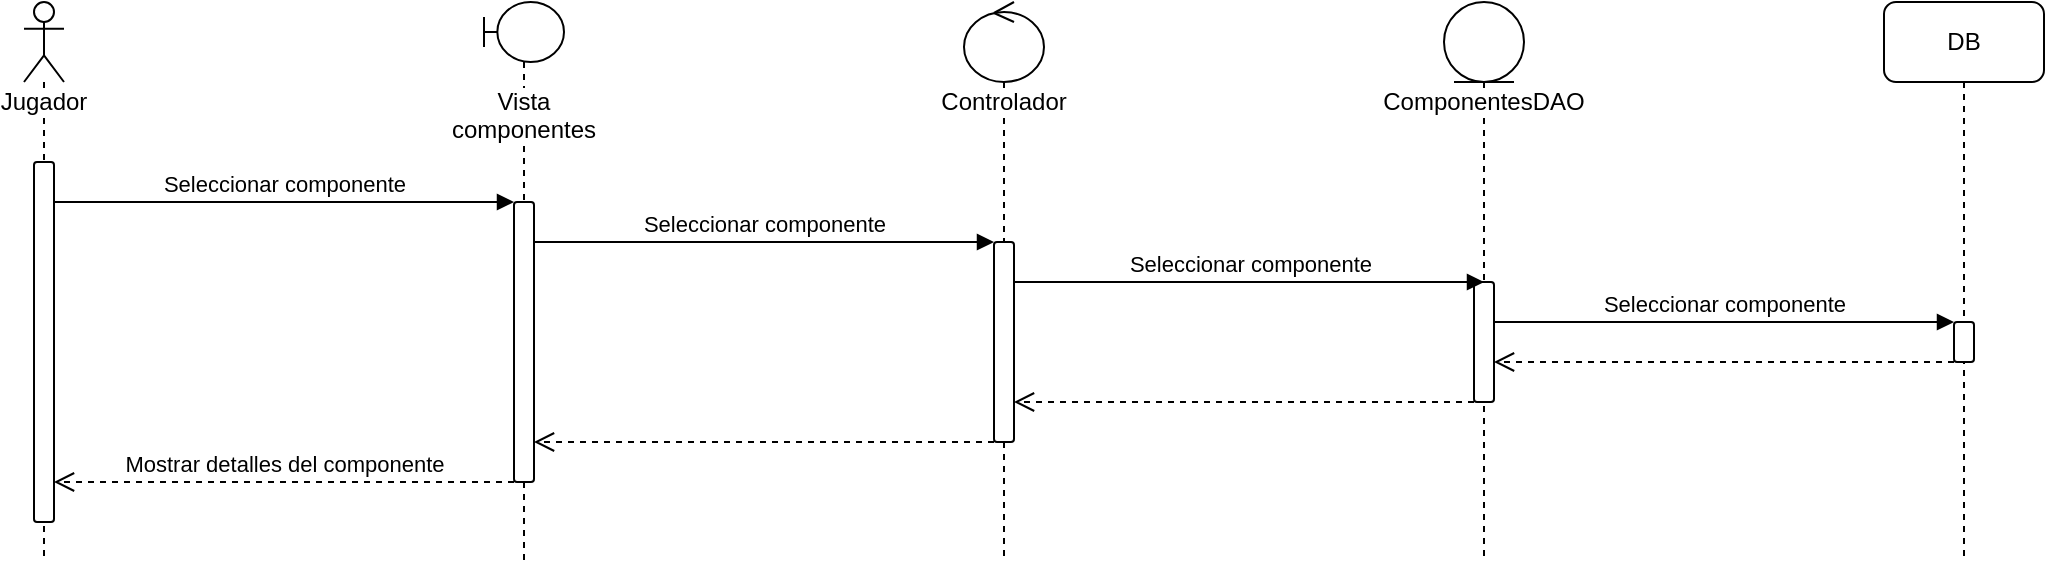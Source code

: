 <mxfile>
    <diagram name="ver_detalles_de_componente" id="ipHegE4GFE43U95w_Uda">
        <mxGraphModel dx="1040" dy="786" grid="1" gridSize="10" guides="1" tooltips="1" connect="1" arrows="1" fold="1" page="1" pageScale="1" pageWidth="1169" pageHeight="827" background="#FFFFFF" math="0" shadow="0">
            <root>
                <mxCell id="OUfQMYovuaC1XYKQE98H-0"/>
                <mxCell id="OUfQMYovuaC1XYKQE98H-1" parent="OUfQMYovuaC1XYKQE98H-0"/>
                <mxCell id="OUfQMYovuaC1XYKQE98H-2" value="&lt;span style=&quot;background-color: rgb(255, 255, 255);&quot;&gt;Jugador&lt;/span&gt;" style="shape=umlLifeline;participant=umlActor;perimeter=lifelinePerimeter;whiteSpace=wrap;html=1;container=1;collapsible=0;recursiveResize=0;verticalAlign=top;spacingTop=36;outlineConnect=0;size=40;rounded=1;" vertex="1" parent="OUfQMYovuaC1XYKQE98H-1">
                    <mxGeometry x="50" y="40" width="20" height="280" as="geometry"/>
                </mxCell>
                <mxCell id="OUfQMYovuaC1XYKQE98H-3" value="" style="html=1;points=[];perimeter=orthogonalPerimeter;labelBackgroundColor=#FFFFFF;rounded=1;" vertex="1" parent="OUfQMYovuaC1XYKQE98H-2">
                    <mxGeometry x="5" y="80" width="10" height="180" as="geometry"/>
                </mxCell>
                <mxCell id="OUfQMYovuaC1XYKQE98H-4" value="Vista componentes" style="shape=umlLifeline;participant=umlBoundary;perimeter=lifelinePerimeter;whiteSpace=wrap;html=1;container=1;collapsible=0;recursiveResize=0;verticalAlign=top;spacingTop=36;outlineConnect=0;labelBackgroundColor=#FFFFFF;size=30;rounded=1;" vertex="1" parent="OUfQMYovuaC1XYKQE98H-1">
                    <mxGeometry x="280" y="40" width="40" height="280" as="geometry"/>
                </mxCell>
                <mxCell id="OUfQMYovuaC1XYKQE98H-5" value="" style="html=1;points=[];perimeter=orthogonalPerimeter;labelBackgroundColor=#FFFFFF;rounded=1;" vertex="1" parent="OUfQMYovuaC1XYKQE98H-4">
                    <mxGeometry x="15" y="100" width="10" height="140" as="geometry"/>
                </mxCell>
                <mxCell id="OUfQMYovuaC1XYKQE98H-6" value="ComponentesDAO" style="shape=umlLifeline;participant=umlEntity;perimeter=lifelinePerimeter;whiteSpace=wrap;html=1;container=1;collapsible=0;recursiveResize=0;verticalAlign=top;spacingTop=36;outlineConnect=0;labelBackgroundColor=#FFFFFF;rounded=1;" vertex="1" parent="OUfQMYovuaC1XYKQE98H-1">
                    <mxGeometry x="760" y="40" width="40" height="280" as="geometry"/>
                </mxCell>
                <mxCell id="OUfQMYovuaC1XYKQE98H-7" value="" style="html=1;points=[];perimeter=orthogonalPerimeter;labelBackgroundColor=#FFFFFF;rounded=1;" vertex="1" parent="OUfQMYovuaC1XYKQE98H-6">
                    <mxGeometry x="15" y="140" width="10" height="60" as="geometry"/>
                </mxCell>
                <mxCell id="OUfQMYovuaC1XYKQE98H-8" value="Controlador" style="shape=umlLifeline;participant=umlControl;perimeter=lifelinePerimeter;whiteSpace=wrap;html=1;container=1;collapsible=0;recursiveResize=0;verticalAlign=top;spacingTop=36;outlineConnect=0;labelBackgroundColor=#FFFFFF;rounded=1;" vertex="1" parent="OUfQMYovuaC1XYKQE98H-1">
                    <mxGeometry x="520" y="40" width="40" height="280" as="geometry"/>
                </mxCell>
                <mxCell id="OUfQMYovuaC1XYKQE98H-9" value="" style="html=1;points=[];perimeter=orthogonalPerimeter;labelBackgroundColor=#FFFFFF;rounded=1;" vertex="1" parent="OUfQMYovuaC1XYKQE98H-8">
                    <mxGeometry x="15" y="120" width="10" height="100" as="geometry"/>
                </mxCell>
                <mxCell id="OUfQMYovuaC1XYKQE98H-10" value="Seleccionar componente" style="html=1;verticalAlign=bottom;endArrow=block;" edge="1" parent="OUfQMYovuaC1XYKQE98H-1" source="OUfQMYovuaC1XYKQE98H-3" target="OUfQMYovuaC1XYKQE98H-5">
                    <mxGeometry width="80" relative="1" as="geometry">
                        <mxPoint x="410" y="370" as="sourcePoint"/>
                        <mxPoint x="490" y="370" as="targetPoint"/>
                        <Array as="points">
                            <mxPoint x="180" y="140"/>
                        </Array>
                    </mxGeometry>
                </mxCell>
                <mxCell id="OUfQMYovuaC1XYKQE98H-11" value="Mostrar detalles del componente" style="html=1;verticalAlign=bottom;endArrow=open;dashed=1;endSize=8;" edge="1" parent="OUfQMYovuaC1XYKQE98H-1" source="OUfQMYovuaC1XYKQE98H-5" target="OUfQMYovuaC1XYKQE98H-3">
                    <mxGeometry relative="1" as="geometry">
                        <mxPoint x="490" y="370" as="sourcePoint"/>
                        <mxPoint x="410" y="370" as="targetPoint"/>
                        <Array as="points">
                            <mxPoint x="180" y="280"/>
                        </Array>
                    </mxGeometry>
                </mxCell>
                <mxCell id="OUfQMYovuaC1XYKQE98H-12" value="DB" style="shape=umlLifeline;perimeter=lifelinePerimeter;whiteSpace=wrap;html=1;container=1;collapsible=0;recursiveResize=0;outlineConnect=0;labelBackgroundColor=#FFFFFF;rounded=1;" vertex="1" parent="OUfQMYovuaC1XYKQE98H-1">
                    <mxGeometry x="980" y="40" width="80" height="280" as="geometry"/>
                </mxCell>
                <mxCell id="OUfQMYovuaC1XYKQE98H-14" value="" style="html=1;points=[];perimeter=orthogonalPerimeter;labelBackgroundColor=none;fontSize=10;rounded=1;" vertex="1" parent="OUfQMYovuaC1XYKQE98H-12">
                    <mxGeometry x="35" y="160" width="10" height="20" as="geometry"/>
                </mxCell>
                <mxCell id="OUfQMYovuaC1XYKQE98H-15" value="Seleccionar componente" style="html=1;verticalAlign=bottom;endArrow=block;" edge="1" parent="OUfQMYovuaC1XYKQE98H-1" source="OUfQMYovuaC1XYKQE98H-5" target="OUfQMYovuaC1XYKQE98H-9">
                    <mxGeometry width="80" relative="1" as="geometry">
                        <mxPoint x="75" y="150" as="sourcePoint"/>
                        <mxPoint x="305" y="150" as="targetPoint"/>
                        <Array as="points">
                            <mxPoint x="420" y="160"/>
                        </Array>
                    </mxGeometry>
                </mxCell>
                <mxCell id="OUfQMYovuaC1XYKQE98H-16" value="Seleccionar componente" style="html=1;verticalAlign=bottom;endArrow=block;" edge="1" parent="OUfQMYovuaC1XYKQE98H-1" source="OUfQMYovuaC1XYKQE98H-9" target="OUfQMYovuaC1XYKQE98H-7">
                    <mxGeometry width="80" relative="1" as="geometry">
                        <mxPoint x="315" y="170" as="sourcePoint"/>
                        <mxPoint x="545" y="170" as="targetPoint"/>
                        <Array as="points">
                            <mxPoint x="780" y="180"/>
                        </Array>
                    </mxGeometry>
                </mxCell>
                <mxCell id="OUfQMYovuaC1XYKQE98H-17" value="" style="html=1;verticalAlign=bottom;endArrow=open;dashed=1;endSize=8;" edge="1" parent="OUfQMYovuaC1XYKQE98H-1" source="OUfQMYovuaC1XYKQE98H-7" target="OUfQMYovuaC1XYKQE98H-9">
                    <mxGeometry relative="1" as="geometry">
                        <mxPoint x="590" y="350" as="sourcePoint"/>
                        <mxPoint x="510" y="350" as="targetPoint"/>
                        <Array as="points">
                            <mxPoint x="660" y="240"/>
                        </Array>
                    </mxGeometry>
                </mxCell>
                <mxCell id="OUfQMYovuaC1XYKQE98H-18" value="" style="html=1;verticalAlign=bottom;endArrow=open;dashed=1;endSize=8;" edge="1" parent="OUfQMYovuaC1XYKQE98H-1" source="OUfQMYovuaC1XYKQE98H-9" target="OUfQMYovuaC1XYKQE98H-5">
                    <mxGeometry relative="1" as="geometry">
                        <mxPoint x="530" y="340" as="sourcePoint"/>
                        <mxPoint x="450" y="340" as="targetPoint"/>
                        <Array as="points">
                            <mxPoint x="420" y="260"/>
                        </Array>
                    </mxGeometry>
                </mxCell>
                <mxCell id="OUfQMYovuaC1XYKQE98H-27" value="Seleccionar componente" style="html=1;verticalAlign=bottom;endArrow=block;" edge="1" parent="OUfQMYovuaC1XYKQE98H-1" source="OUfQMYovuaC1XYKQE98H-7" target="OUfQMYovuaC1XYKQE98H-14">
                    <mxGeometry width="80" relative="1" as="geometry">
                        <mxPoint x="555" y="190" as="sourcePoint"/>
                        <mxPoint x="790" y="190" as="targetPoint"/>
                        <Array as="points">
                            <mxPoint x="900" y="200"/>
                        </Array>
                    </mxGeometry>
                </mxCell>
                <mxCell id="OUfQMYovuaC1XYKQE98H-28" value="" style="html=1;verticalAlign=bottom;endArrow=open;dashed=1;endSize=8;" edge="1" parent="OUfQMYovuaC1XYKQE98H-1" source="OUfQMYovuaC1XYKQE98H-14" target="OUfQMYovuaC1XYKQE98H-7">
                    <mxGeometry relative="1" as="geometry">
                        <mxPoint x="1020" y="220" as="sourcePoint"/>
                        <mxPoint x="790" y="220" as="targetPoint"/>
                        <Array as="points">
                            <mxPoint x="905" y="220"/>
                        </Array>
                    </mxGeometry>
                </mxCell>
            </root>
        </mxGraphModel>
    </diagram>
    <diagram name="buscar_componentes" id="TRAlz77lcj2f_b1TvDRd">
        <mxGraphModel dx="2209" dy="786" grid="1" gridSize="10" guides="1" tooltips="1" connect="1" arrows="1" fold="1" page="1" pageScale="1" pageWidth="1169" pageHeight="827" background="#ffffff" math="0" shadow="0">
            <root>
                <mxCell id="2ozDK-GbydHulD4OYLG1-0"/>
                <mxCell id="2ozDK-GbydHulD4OYLG1-1" parent="2ozDK-GbydHulD4OYLG1-0"/>
                <mxCell id="2ozDK-GbydHulD4OYLG1-2" value="alt" style="shape=umlFrame;whiteSpace=wrap;html=1;width=60;height=20;" vertex="1" parent="2ozDK-GbydHulD4OYLG1-1">
                    <mxGeometry x="-80" y="290" width="440" height="150" as="geometry"/>
                </mxCell>
                <mxCell id="2ozDK-GbydHulD4OYLG1-3" value="&lt;span style=&quot;background-color: rgb(255, 255, 255);&quot;&gt;Jugador&lt;/span&gt;" style="shape=umlLifeline;participant=umlActor;perimeter=lifelinePerimeter;whiteSpace=wrap;html=1;container=1;collapsible=0;recursiveResize=0;verticalAlign=top;spacingTop=36;outlineConnect=0;size=40;" vertex="1" parent="2ozDK-GbydHulD4OYLG1-1">
                    <mxGeometry x="50" y="40" width="20" height="440" as="geometry"/>
                </mxCell>
                <mxCell id="2ozDK-GbydHulD4OYLG1-4" value="" style="html=1;points=[];perimeter=orthogonalPerimeter;labelBackgroundColor=#FFFFFF;" vertex="1" parent="2ozDK-GbydHulD4OYLG1-3">
                    <mxGeometry x="5" y="80" width="10" height="340" as="geometry"/>
                </mxCell>
                <mxCell id="2ozDK-GbydHulD4OYLG1-5" value="Vista componentes" style="shape=umlLifeline;participant=umlBoundary;perimeter=lifelinePerimeter;whiteSpace=wrap;html=1;container=1;collapsible=0;recursiveResize=0;verticalAlign=top;spacingTop=36;outlineConnect=0;labelBackgroundColor=#FFFFFF;size=30;" vertex="1" parent="2ozDK-GbydHulD4OYLG1-1">
                    <mxGeometry x="280" y="40" width="40" height="440" as="geometry"/>
                </mxCell>
                <mxCell id="2ozDK-GbydHulD4OYLG1-6" value="" style="html=1;points=[];perimeter=orthogonalPerimeter;labelBackgroundColor=#FFFFFF;" vertex="1" parent="2ozDK-GbydHulD4OYLG1-5">
                    <mxGeometry x="15" y="100" width="10" height="260" as="geometry"/>
                </mxCell>
                <mxCell id="2ozDK-GbydHulD4OYLG1-7" value="ComponentesDAO" style="shape=umlLifeline;participant=umlEntity;perimeter=lifelinePerimeter;whiteSpace=wrap;html=1;container=1;collapsible=0;recursiveResize=0;verticalAlign=top;spacingTop=36;outlineConnect=0;labelBackgroundColor=#FFFFFF;" vertex="1" parent="2ozDK-GbydHulD4OYLG1-1">
                    <mxGeometry x="760" y="40" width="40" height="440" as="geometry"/>
                </mxCell>
                <mxCell id="2ozDK-GbydHulD4OYLG1-8" value="" style="html=1;points=[];perimeter=orthogonalPerimeter;labelBackgroundColor=#FFFFFF;" vertex="1" parent="2ozDK-GbydHulD4OYLG1-7">
                    <mxGeometry x="15" y="140" width="10" height="60" as="geometry"/>
                </mxCell>
                <mxCell id="2ozDK-GbydHulD4OYLG1-9" value="Controlador" style="shape=umlLifeline;participant=umlControl;perimeter=lifelinePerimeter;whiteSpace=wrap;html=1;container=1;collapsible=0;recursiveResize=0;verticalAlign=top;spacingTop=36;outlineConnect=0;labelBackgroundColor=#FFFFFF;" vertex="1" parent="2ozDK-GbydHulD4OYLG1-1">
                    <mxGeometry x="520" y="40" width="40" height="440" as="geometry"/>
                </mxCell>
                <mxCell id="2ozDK-GbydHulD4OYLG1-10" value="" style="html=1;points=[];perimeter=orthogonalPerimeter;labelBackgroundColor=#FFFFFF;" vertex="1" parent="2ozDK-GbydHulD4OYLG1-9">
                    <mxGeometry x="15" y="120" width="10" height="100" as="geometry"/>
                </mxCell>
                <mxCell id="2ozDK-GbydHulD4OYLG1-11" value="Introducir términos de búsqueda" style="html=1;verticalAlign=bottom;endArrow=block;" edge="1" parent="2ozDK-GbydHulD4OYLG1-1" source="2ozDK-GbydHulD4OYLG1-4" target="2ozDK-GbydHulD4OYLG1-6">
                    <mxGeometry width="80" relative="1" as="geometry">
                        <mxPoint x="410" y="370" as="sourcePoint"/>
                        <mxPoint x="490" y="370" as="targetPoint"/>
                        <Array as="points">
                            <mxPoint x="180" y="140"/>
                        </Array>
                    </mxGeometry>
                </mxCell>
                <mxCell id="2ozDK-GbydHulD4OYLG1-12" value="Buscar componentes (término de búsqueda)" style="html=1;verticalAlign=bottom;endArrow=block;" edge="1" parent="2ozDK-GbydHulD4OYLG1-1" source="2ozDK-GbydHulD4OYLG1-6" target="2ozDK-GbydHulD4OYLG1-10">
                    <mxGeometry width="80" relative="1" as="geometry">
                        <mxPoint x="310" y="240.0" as="sourcePoint"/>
                        <mxPoint x="540" y="240.0" as="targetPoint"/>
                        <Array as="points">
                            <mxPoint x="420" y="160"/>
                        </Array>
                    </mxGeometry>
                </mxCell>
                <mxCell id="2ozDK-GbydHulD4OYLG1-13" value="" style="html=1;verticalAlign=bottom;endArrow=open;dashed=1;endSize=8;" edge="1" parent="2ozDK-GbydHulD4OYLG1-1" source="2ozDK-GbydHulD4OYLG1-10" target="2ozDK-GbydHulD4OYLG1-6">
                    <mxGeometry relative="1" as="geometry">
                        <mxPoint x="535.0" y="300" as="sourcePoint"/>
                        <mxPoint x="305" y="300" as="targetPoint"/>
                        <Array as="points">
                            <mxPoint x="420" y="260"/>
                        </Array>
                    </mxGeometry>
                </mxCell>
                <mxCell id="2ozDK-GbydHulD4OYLG1-14" value="Mostrar resultados" style="html=1;verticalAlign=bottom;endArrow=open;dashed=1;endSize=8;" edge="1" parent="2ozDK-GbydHulD4OYLG1-1" source="2ozDK-GbydHulD4OYLG1-6" target="2ozDK-GbydHulD4OYLG1-4">
                    <mxGeometry relative="1" as="geometry">
                        <mxPoint x="295" y="320" as="sourcePoint"/>
                        <mxPoint x="65" y="320" as="targetPoint"/>
                        <Array as="points">
                            <mxPoint x="180" y="330"/>
                        </Array>
                    </mxGeometry>
                </mxCell>
                <mxCell id="2ozDK-GbydHulD4OYLG1-15" value="DB" style="shape=umlLifeline;perimeter=lifelinePerimeter;whiteSpace=wrap;html=1;container=1;collapsible=0;recursiveResize=0;outlineConnect=0;labelBackgroundColor=#FFFFFF;" vertex="1" parent="2ozDK-GbydHulD4OYLG1-1">
                    <mxGeometry x="980" y="40" width="80" height="440" as="geometry"/>
                </mxCell>
                <mxCell id="2ozDK-GbydHulD4OYLG1-16" value="" style="html=1;points=[];perimeter=orthogonalPerimeter;" vertex="1" parent="2ozDK-GbydHulD4OYLG1-15">
                    <mxGeometry x="35" y="160" width="10" height="20" as="geometry"/>
                </mxCell>
                <mxCell id="2ozDK-GbydHulD4OYLG1-17" value="Buscar componentes (término de búsqueda)" style="html=1;verticalAlign=bottom;endArrow=block;" edge="1" parent="2ozDK-GbydHulD4OYLG1-1" source="2ozDK-GbydHulD4OYLG1-10" target="2ozDK-GbydHulD4OYLG1-8">
                    <mxGeometry width="80" relative="1" as="geometry">
                        <mxPoint x="315" y="250" as="sourcePoint"/>
                        <mxPoint x="545" y="250" as="targetPoint"/>
                        <Array as="points">
                            <mxPoint x="650" y="180"/>
                        </Array>
                    </mxGeometry>
                </mxCell>
                <mxCell id="2ozDK-GbydHulD4OYLG1-18" value="" style="html=1;verticalAlign=bottom;endArrow=open;dashed=1;endSize=8;" edge="1" parent="2ozDK-GbydHulD4OYLG1-1" source="2ozDK-GbydHulD4OYLG1-8" target="2ozDK-GbydHulD4OYLG1-10">
                    <mxGeometry relative="1" as="geometry">
                        <mxPoint x="680" y="530" as="sourcePoint"/>
                        <mxPoint x="600" y="530" as="targetPoint"/>
                        <Array as="points">
                            <mxPoint x="660" y="240"/>
                        </Array>
                    </mxGeometry>
                </mxCell>
                <mxCell id="2ozDK-GbydHulD4OYLG1-19" value="Buscar componentes (término de búsqueda)" style="html=1;verticalAlign=bottom;endArrow=block;" edge="1" parent="2ozDK-GbydHulD4OYLG1-1" source="2ozDK-GbydHulD4OYLG1-8" target="2ozDK-GbydHulD4OYLG1-16">
                    <mxGeometry width="80" relative="1" as="geometry">
                        <mxPoint x="555" y="190" as="sourcePoint"/>
                        <mxPoint x="785" y="190" as="targetPoint"/>
                        <Array as="points">
                            <mxPoint x="900" y="200"/>
                        </Array>
                    </mxGeometry>
                </mxCell>
                <mxCell id="2ozDK-GbydHulD4OYLG1-20" value="" style="html=1;verticalAlign=bottom;endArrow=open;dashed=1;endSize=8;" edge="1" parent="2ozDK-GbydHulD4OYLG1-1" source="2ozDK-GbydHulD4OYLG1-16" target="2ozDK-GbydHulD4OYLG1-8">
                    <mxGeometry relative="1" as="geometry">
                        <mxPoint x="785" y="250" as="sourcePoint"/>
                        <mxPoint x="555" y="250" as="targetPoint"/>
                        <Array as="points">
                            <mxPoint x="900" y="220"/>
                        </Array>
                    </mxGeometry>
                </mxCell>
                <mxCell id="2ozDK-GbydHulD4OYLG1-21" value="&lt;font style=&quot;font-size: 10px;&quot;&gt;[Hay resultados]&lt;/font&gt;" style="text;html=1;align=center;verticalAlign=middle;resizable=0;points=[];autosize=1;strokeColor=none;fillColor=none;" vertex="1" parent="2ozDK-GbydHulD4OYLG1-1">
                    <mxGeometry x="-65" y="320" width="100" height="30" as="geometry"/>
                </mxCell>
                <mxCell id="2ozDK-GbydHulD4OYLG1-22" value="" style="line;strokeWidth=1;fillColor=none;align=left;verticalAlign=middle;spacingTop=-1;spacingLeft=3;spacingRight=3;rotatable=0;labelPosition=right;points=[];portConstraint=eastwest;strokeColor=inherit;" vertex="1" parent="2ozDK-GbydHulD4OYLG1-1">
                    <mxGeometry x="-80" y="360" width="440" height="8" as="geometry"/>
                </mxCell>
                <mxCell id="2ozDK-GbydHulD4OYLG1-23" value="Mostrar mensaje informativo" style="html=1;verticalAlign=bottom;endArrow=open;dashed=1;endSize=8;" edge="1" parent="2ozDK-GbydHulD4OYLG1-1" source="2ozDK-GbydHulD4OYLG1-6" target="2ozDK-GbydHulD4OYLG1-4">
                    <mxGeometry relative="1" as="geometry">
                        <mxPoint x="305" y="340" as="sourcePoint"/>
                        <mxPoint x="75" y="340" as="targetPoint"/>
                        <Array as="points">
                            <mxPoint x="190" y="400"/>
                        </Array>
                    </mxGeometry>
                </mxCell>
                <mxCell id="2ozDK-GbydHulD4OYLG1-24" value="&lt;font style=&quot;font-size: 10px;&quot;&gt;[No hay resultados]&lt;/font&gt;" style="text;html=1;align=center;verticalAlign=middle;resizable=0;points=[];autosize=1;strokeColor=none;fillColor=none;" vertex="1" parent="2ozDK-GbydHulD4OYLG1-1">
                    <mxGeometry x="-70" y="375" width="110" height="30" as="geometry"/>
                </mxCell>
            </root>
        </mxGraphModel>
    </diagram>
    <diagram name="ver_componentes" id="39P3Pl_WkH5vt354mcUn">
        <mxGraphModel dx="1040" dy="786" grid="1" gridSize="10" guides="1" tooltips="1" connect="1" arrows="1" fold="1" page="1" pageScale="1" pageWidth="1169" pageHeight="827" background="#FFFFFF" math="0" shadow="0">
            <root>
                <mxCell id="_g6X6TbEyBJ5HJmhDEgH-0"/>
                <mxCell id="_g6X6TbEyBJ5HJmhDEgH-1" parent="_g6X6TbEyBJ5HJmhDEgH-0"/>
                <mxCell id="_g6X6TbEyBJ5HJmhDEgH-2" value="&lt;span style=&quot;background-color: rgb(255, 255, 255);&quot;&gt;Jugador&lt;/span&gt;" style="shape=umlLifeline;participant=umlActor;perimeter=lifelinePerimeter;whiteSpace=wrap;html=1;container=1;collapsible=0;recursiveResize=0;verticalAlign=top;spacingTop=36;outlineConnect=0;size=40;rounded=1;" vertex="1" parent="_g6X6TbEyBJ5HJmhDEgH-1">
                    <mxGeometry x="50" y="40" width="20" height="280" as="geometry"/>
                </mxCell>
                <mxCell id="_g6X6TbEyBJ5HJmhDEgH-3" value="" style="html=1;points=[];perimeter=orthogonalPerimeter;labelBackgroundColor=#FFFFFF;rounded=1;" vertex="1" parent="_g6X6TbEyBJ5HJmhDEgH-2">
                    <mxGeometry x="5" y="80" width="10" height="180" as="geometry"/>
                </mxCell>
                <mxCell id="_g6X6TbEyBJ5HJmhDEgH-4" value="Vista componentes" style="shape=umlLifeline;participant=umlBoundary;perimeter=lifelinePerimeter;whiteSpace=wrap;html=1;container=1;collapsible=0;recursiveResize=0;verticalAlign=top;spacingTop=36;outlineConnect=0;labelBackgroundColor=#FFFFFF;size=30;rounded=1;" vertex="1" parent="_g6X6TbEyBJ5HJmhDEgH-1">
                    <mxGeometry x="280" y="40" width="40" height="280" as="geometry"/>
                </mxCell>
                <mxCell id="_g6X6TbEyBJ5HJmhDEgH-5" value="" style="html=1;points=[];perimeter=orthogonalPerimeter;labelBackgroundColor=#FFFFFF;rounded=1;" vertex="1" parent="_g6X6TbEyBJ5HJmhDEgH-4">
                    <mxGeometry x="15" y="100" width="10" height="140" as="geometry"/>
                </mxCell>
                <mxCell id="_g6X6TbEyBJ5HJmhDEgH-6" value="ComponentesDAO" style="shape=umlLifeline;participant=umlEntity;perimeter=lifelinePerimeter;whiteSpace=wrap;html=1;container=1;collapsible=0;recursiveResize=0;verticalAlign=top;spacingTop=36;outlineConnect=0;labelBackgroundColor=#FFFFFF;rounded=1;" vertex="1" parent="_g6X6TbEyBJ5HJmhDEgH-1">
                    <mxGeometry x="760" y="40" width="40" height="280" as="geometry"/>
                </mxCell>
                <mxCell id="_g6X6TbEyBJ5HJmhDEgH-7" value="" style="html=1;points=[];perimeter=orthogonalPerimeter;labelBackgroundColor=#FFFFFF;rounded=1;" vertex="1" parent="_g6X6TbEyBJ5HJmhDEgH-6">
                    <mxGeometry x="15" y="140" width="10" height="60" as="geometry"/>
                </mxCell>
                <mxCell id="_g6X6TbEyBJ5HJmhDEgH-8" value="Controlador" style="shape=umlLifeline;participant=umlControl;perimeter=lifelinePerimeter;whiteSpace=wrap;html=1;container=1;collapsible=0;recursiveResize=0;verticalAlign=top;spacingTop=36;outlineConnect=0;labelBackgroundColor=#FFFFFF;rounded=1;" vertex="1" parent="_g6X6TbEyBJ5HJmhDEgH-1">
                    <mxGeometry x="520" y="40" width="40" height="280" as="geometry"/>
                </mxCell>
                <mxCell id="_g6X6TbEyBJ5HJmhDEgH-9" value="" style="html=1;points=[];perimeter=orthogonalPerimeter;labelBackgroundColor=#FFFFFF;rounded=1;" vertex="1" parent="_g6X6TbEyBJ5HJmhDEgH-8">
                    <mxGeometry x="15" y="120" width="10" height="100" as="geometry"/>
                </mxCell>
                <mxCell id="_g6X6TbEyBJ5HJmhDEgH-10" value="DB" style="shape=umlLifeline;perimeter=lifelinePerimeter;whiteSpace=wrap;html=1;container=1;collapsible=0;recursiveResize=0;outlineConnect=0;labelBackgroundColor=#FFFFFF;rounded=1;" vertex="1" parent="_g6X6TbEyBJ5HJmhDEgH-1">
                    <mxGeometry x="980" y="40" width="80" height="280" as="geometry"/>
                </mxCell>
                <mxCell id="_g6X6TbEyBJ5HJmhDEgH-11" value="" style="html=1;points=[];perimeter=orthogonalPerimeter;labelBackgroundColor=none;fontSize=10;rounded=1;" vertex="1" parent="_g6X6TbEyBJ5HJmhDEgH-10">
                    <mxGeometry x="35" y="160" width="10" height="20" as="geometry"/>
                </mxCell>
                <mxCell id="_g6X6TbEyBJ5HJmhDEgH-12" value="" style="html=1;verticalAlign=bottom;endArrow=open;dashed=1;endSize=8;fontSize=10;" edge="1" parent="_g6X6TbEyBJ5HJmhDEgH-1" source="_g6X6TbEyBJ5HJmhDEgH-10" target="_g6X6TbEyBJ5HJmhDEgH-7">
                    <mxGeometry relative="1" as="geometry">
                        <mxPoint x="785" y="210" as="sourcePoint"/>
                        <mxPoint x="555" y="210" as="targetPoint"/>
                        <Array as="points">
                            <mxPoint x="900" y="220"/>
                        </Array>
                    </mxGeometry>
                </mxCell>
                <mxCell id="_g6X6TbEyBJ5HJmhDEgH-13" value="Ver componentes" style="html=1;verticalAlign=bottom;endArrow=block;" edge="1" parent="_g6X6TbEyBJ5HJmhDEgH-1" source="_g6X6TbEyBJ5HJmhDEgH-5" target="_g6X6TbEyBJ5HJmhDEgH-9">
                    <mxGeometry width="80" relative="1" as="geometry">
                        <mxPoint x="355" y="90" as="sourcePoint"/>
                        <mxPoint x="585" y="90" as="targetPoint"/>
                        <Array as="points">
                            <mxPoint x="420" y="160"/>
                        </Array>
                    </mxGeometry>
                </mxCell>
                <mxCell id="_g6X6TbEyBJ5HJmhDEgH-14" value="Ver componentes" style="html=1;verticalAlign=bottom;endArrow=block;" edge="1" parent="_g6X6TbEyBJ5HJmhDEgH-1" source="_g6X6TbEyBJ5HJmhDEgH-9" target="_g6X6TbEyBJ5HJmhDEgH-7">
                    <mxGeometry width="80" relative="1" as="geometry">
                        <mxPoint x="315" y="110" as="sourcePoint"/>
                        <mxPoint x="545" y="110" as="targetPoint"/>
                        <Array as="points">
                            <mxPoint x="660" y="180"/>
                        </Array>
                    </mxGeometry>
                </mxCell>
                <mxCell id="_g6X6TbEyBJ5HJmhDEgH-15" value="" style="html=1;verticalAlign=bottom;endArrow=open;dashed=1;endSize=8;fontSize=10;" edge="1" parent="_g6X6TbEyBJ5HJmhDEgH-1" source="_g6X6TbEyBJ5HJmhDEgH-7" target="_g6X6TbEyBJ5HJmhDEgH-9">
                    <mxGeometry relative="1" as="geometry">
                        <mxPoint x="600" y="230" as="sourcePoint"/>
                        <mxPoint x="520" y="230" as="targetPoint"/>
                        <Array as="points">
                            <mxPoint x="660" y="240"/>
                        </Array>
                    </mxGeometry>
                </mxCell>
                <mxCell id="_g6X6TbEyBJ5HJmhDEgH-16" value="" style="html=1;verticalAlign=bottom;endArrow=open;dashed=1;endSize=8;fontSize=10;" edge="1" parent="_g6X6TbEyBJ5HJmhDEgH-1" source="_g6X6TbEyBJ5HJmhDEgH-9" target="_g6X6TbEyBJ5HJmhDEgH-5">
                    <mxGeometry relative="1" as="geometry">
                        <mxPoint x="1025" y="150" as="sourcePoint"/>
                        <mxPoint x="555" y="150" as="targetPoint"/>
                        <Array as="points">
                            <mxPoint x="430" y="260"/>
                        </Array>
                    </mxGeometry>
                </mxCell>
                <mxCell id="_g6X6TbEyBJ5HJmhDEgH-17" value="" style="html=1;verticalAlign=bottom;endArrow=open;dashed=1;endSize=8;fontSize=10;" edge="1" parent="_g6X6TbEyBJ5HJmhDEgH-1" source="_g6X6TbEyBJ5HJmhDEgH-5" target="_g6X6TbEyBJ5HJmhDEgH-3">
                    <mxGeometry relative="1" as="geometry">
                        <mxPoint x="300" y="190" as="sourcePoint"/>
                        <mxPoint x="70" y="190" as="targetPoint"/>
                        <Array as="points">
                            <mxPoint x="180" y="280"/>
                        </Array>
                    </mxGeometry>
                </mxCell>
                <mxCell id="_g6X6TbEyBJ5HJmhDEgH-18" value="Obtener componentes" style="html=1;verticalAlign=bottom;endArrow=block;" edge="1" parent="_g6X6TbEyBJ5HJmhDEgH-1" source="_g6X6TbEyBJ5HJmhDEgH-7" target="_g6X6TbEyBJ5HJmhDEgH-11">
                    <mxGeometry width="80" relative="1" as="geometry">
                        <mxPoint x="555" y="170" as="sourcePoint"/>
                        <mxPoint x="785" y="170" as="targetPoint"/>
                        <Array as="points">
                            <mxPoint x="900" y="200"/>
                        </Array>
                    </mxGeometry>
                </mxCell>
                <mxCell id="_g6X6TbEyBJ5HJmhDEgH-19" value="Ver lista de componentes" style="html=1;verticalAlign=bottom;endArrow=block;" edge="1" parent="_g6X6TbEyBJ5HJmhDEgH-1" source="_g6X6TbEyBJ5HJmhDEgH-3" target="_g6X6TbEyBJ5HJmhDEgH-5">
                    <mxGeometry width="80" relative="1" as="geometry">
                        <mxPoint x="75" y="120.0" as="sourcePoint"/>
                        <mxPoint x="305" y="120.0" as="targetPoint"/>
                        <Array as="points">
                            <mxPoint x="180" y="140"/>
                        </Array>
                    </mxGeometry>
                </mxCell>
            </root>
        </mxGraphModel>
    </diagram>
    <diagram name="filtrar_componentes" id="T2TLV8wbmVsi_3SxKBS8">
        <mxGraphModel dx="1040" dy="786" grid="1" gridSize="10" guides="1" tooltips="1" connect="1" arrows="1" fold="1" page="1" pageScale="1" pageWidth="1169" pageHeight="827" background="#FFFFFF" math="0" shadow="0">
            <root>
                <mxCell id="HNHVOw6THnXy0lk_Crr--0"/>
                <mxCell id="HNHVOw6THnXy0lk_Crr--1" parent="HNHVOw6THnXy0lk_Crr--0"/>
                <mxCell id="HNHVOw6THnXy0lk_Crr--2" value="&lt;span style=&quot;background-color: rgb(255, 255, 255);&quot;&gt;Jugador&lt;/span&gt;" style="shape=umlLifeline;participant=umlActor;perimeter=lifelinePerimeter;whiteSpace=wrap;html=1;container=1;collapsible=0;recursiveResize=0;verticalAlign=top;spacingTop=36;outlineConnect=0;size=40;rounded=1;" vertex="1" parent="HNHVOw6THnXy0lk_Crr--1">
                    <mxGeometry x="50" y="40" width="20" height="280" as="geometry"/>
                </mxCell>
                <mxCell id="HNHVOw6THnXy0lk_Crr--3" value="" style="html=1;points=[];perimeter=orthogonalPerimeter;labelBackgroundColor=#FFFFFF;rounded=1;" vertex="1" parent="HNHVOw6THnXy0lk_Crr--2">
                    <mxGeometry x="5" y="80" width="10" height="180" as="geometry"/>
                </mxCell>
                <mxCell id="HNHVOw6THnXy0lk_Crr--4" value="Vista componentes" style="shape=umlLifeline;participant=umlBoundary;perimeter=lifelinePerimeter;whiteSpace=wrap;html=1;container=1;collapsible=0;recursiveResize=0;verticalAlign=top;spacingTop=36;outlineConnect=0;labelBackgroundColor=#FFFFFF;size=30;rounded=1;" vertex="1" parent="HNHVOw6THnXy0lk_Crr--1">
                    <mxGeometry x="280" y="40" width="40" height="280" as="geometry"/>
                </mxCell>
                <mxCell id="HNHVOw6THnXy0lk_Crr--5" value="" style="html=1;points=[];perimeter=orthogonalPerimeter;labelBackgroundColor=#FFFFFF;rounded=1;" vertex="1" parent="HNHVOw6THnXy0lk_Crr--4">
                    <mxGeometry x="15" y="100" width="10" height="140" as="geometry"/>
                </mxCell>
                <mxCell id="HNHVOw6THnXy0lk_Crr--6" value="ComponentesDAO" style="shape=umlLifeline;participant=umlEntity;perimeter=lifelinePerimeter;whiteSpace=wrap;html=1;container=1;collapsible=0;recursiveResize=0;verticalAlign=top;spacingTop=36;outlineConnect=0;labelBackgroundColor=#FFFFFF;rounded=1;" vertex="1" parent="HNHVOw6THnXy0lk_Crr--1">
                    <mxGeometry x="760" y="40" width="40" height="280" as="geometry"/>
                </mxCell>
                <mxCell id="HNHVOw6THnXy0lk_Crr--7" value="" style="html=1;points=[];perimeter=orthogonalPerimeter;labelBackgroundColor=#FFFFFF;rounded=1;" vertex="1" parent="HNHVOw6THnXy0lk_Crr--6">
                    <mxGeometry x="15" y="140" width="10" height="60" as="geometry"/>
                </mxCell>
                <mxCell id="HNHVOw6THnXy0lk_Crr--8" value="Controlador" style="shape=umlLifeline;participant=umlControl;perimeter=lifelinePerimeter;whiteSpace=wrap;html=1;container=1;collapsible=0;recursiveResize=0;verticalAlign=top;spacingTop=36;outlineConnect=0;labelBackgroundColor=#FFFFFF;rounded=1;" vertex="1" parent="HNHVOw6THnXy0lk_Crr--1">
                    <mxGeometry x="520" y="40" width="40" height="280" as="geometry"/>
                </mxCell>
                <mxCell id="HNHVOw6THnXy0lk_Crr--9" value="" style="html=1;points=[];perimeter=orthogonalPerimeter;labelBackgroundColor=#FFFFFF;rounded=1;" vertex="1" parent="HNHVOw6THnXy0lk_Crr--8">
                    <mxGeometry x="15" y="120" width="10" height="100" as="geometry"/>
                </mxCell>
                <mxCell id="HNHVOw6THnXy0lk_Crr--10" value="DB" style="shape=umlLifeline;perimeter=lifelinePerimeter;whiteSpace=wrap;html=1;container=1;collapsible=0;recursiveResize=0;outlineConnect=0;labelBackgroundColor=#FFFFFF;rounded=1;" vertex="1" parent="HNHVOw6THnXy0lk_Crr--1">
                    <mxGeometry x="980" y="40" width="80" height="280" as="geometry"/>
                </mxCell>
                <mxCell id="HNHVOw6THnXy0lk_Crr--11" value="" style="html=1;points=[];perimeter=orthogonalPerimeter;labelBackgroundColor=none;fontSize=10;rounded=1;" vertex="1" parent="HNHVOw6THnXy0lk_Crr--10">
                    <mxGeometry x="35" y="160" width="10" height="20" as="geometry"/>
                </mxCell>
                <mxCell id="HNHVOw6THnXy0lk_Crr--12" value="" style="html=1;verticalAlign=bottom;endArrow=open;dashed=1;endSize=8;fontSize=10;" edge="1" parent="HNHVOw6THnXy0lk_Crr--1" source="HNHVOw6THnXy0lk_Crr--10" target="HNHVOw6THnXy0lk_Crr--7">
                    <mxGeometry relative="1" as="geometry">
                        <mxPoint x="785" y="210" as="sourcePoint"/>
                        <mxPoint x="555" y="210" as="targetPoint"/>
                        <Array as="points">
                            <mxPoint x="900" y="220"/>
                        </Array>
                    </mxGeometry>
                </mxCell>
                <mxCell id="HNHVOw6THnXy0lk_Crr--13" value="Buscar componentes (filtro)" style="html=1;verticalAlign=bottom;endArrow=block;" edge="1" parent="HNHVOw6THnXy0lk_Crr--1" source="HNHVOw6THnXy0lk_Crr--5" target="HNHVOw6THnXy0lk_Crr--9">
                    <mxGeometry width="80" relative="1" as="geometry">
                        <mxPoint x="355" y="90" as="sourcePoint"/>
                        <mxPoint x="585" y="90" as="targetPoint"/>
                        <Array as="points">
                            <mxPoint x="420" y="160"/>
                        </Array>
                    </mxGeometry>
                </mxCell>
                <mxCell id="HNHVOw6THnXy0lk_Crr--14" value="Buscar componentes (filtro)" style="html=1;verticalAlign=bottom;endArrow=block;" edge="1" parent="HNHVOw6THnXy0lk_Crr--1" source="HNHVOw6THnXy0lk_Crr--9" target="HNHVOw6THnXy0lk_Crr--7">
                    <mxGeometry width="80" relative="1" as="geometry">
                        <mxPoint x="315" y="110" as="sourcePoint"/>
                        <mxPoint x="545" y="110" as="targetPoint"/>
                        <Array as="points">
                            <mxPoint x="660" y="180"/>
                        </Array>
                    </mxGeometry>
                </mxCell>
                <mxCell id="HNHVOw6THnXy0lk_Crr--15" value="" style="html=1;verticalAlign=bottom;endArrow=open;dashed=1;endSize=8;fontSize=10;" edge="1" parent="HNHVOw6THnXy0lk_Crr--1" source="HNHVOw6THnXy0lk_Crr--7" target="HNHVOw6THnXy0lk_Crr--9">
                    <mxGeometry relative="1" as="geometry">
                        <mxPoint x="600" y="230" as="sourcePoint"/>
                        <mxPoint x="520" y="230" as="targetPoint"/>
                        <Array as="points">
                            <mxPoint x="660" y="240"/>
                        </Array>
                    </mxGeometry>
                </mxCell>
                <mxCell id="HNHVOw6THnXy0lk_Crr--16" value="" style="html=1;verticalAlign=bottom;endArrow=open;dashed=1;endSize=8;fontSize=10;" edge="1" parent="HNHVOw6THnXy0lk_Crr--1" source="HNHVOw6THnXy0lk_Crr--9" target="HNHVOw6THnXy0lk_Crr--5">
                    <mxGeometry relative="1" as="geometry">
                        <mxPoint x="1025" y="150" as="sourcePoint"/>
                        <mxPoint x="555" y="150" as="targetPoint"/>
                        <Array as="points">
                            <mxPoint x="430" y="260"/>
                        </Array>
                    </mxGeometry>
                </mxCell>
                <mxCell id="HNHVOw6THnXy0lk_Crr--17" value="" style="html=1;verticalAlign=bottom;endArrow=open;dashed=1;endSize=8;fontSize=10;" edge="1" parent="HNHVOw6THnXy0lk_Crr--1" source="HNHVOw6THnXy0lk_Crr--5" target="HNHVOw6THnXy0lk_Crr--3">
                    <mxGeometry relative="1" as="geometry">
                        <mxPoint x="300" y="190" as="sourcePoint"/>
                        <mxPoint x="70" y="190" as="targetPoint"/>
                        <Array as="points">
                            <mxPoint x="180" y="280"/>
                        </Array>
                    </mxGeometry>
                </mxCell>
                <mxCell id="HNHVOw6THnXy0lk_Crr--18" value="Buscar componentes (filtro)" style="html=1;verticalAlign=bottom;endArrow=block;" edge="1" parent="HNHVOw6THnXy0lk_Crr--1" source="HNHVOw6THnXy0lk_Crr--7" target="HNHVOw6THnXy0lk_Crr--11">
                    <mxGeometry width="80" relative="1" as="geometry">
                        <mxPoint x="555" y="170" as="sourcePoint"/>
                        <mxPoint x="785" y="170" as="targetPoint"/>
                        <Array as="points">
                            <mxPoint x="900" y="200"/>
                        </Array>
                    </mxGeometry>
                </mxCell>
                <mxCell id="HNHVOw6THnXy0lk_Crr--19" value="Seleccionar filtros" style="html=1;verticalAlign=bottom;endArrow=block;" edge="1" parent="HNHVOw6THnXy0lk_Crr--1" source="HNHVOw6THnXy0lk_Crr--3" target="HNHVOw6THnXy0lk_Crr--5">
                    <mxGeometry width="80" relative="1" as="geometry">
                        <mxPoint x="75" y="120.0" as="sourcePoint"/>
                        <mxPoint x="305" y="120.0" as="targetPoint"/>
                        <Array as="points">
                            <mxPoint x="180" y="140"/>
                        </Array>
                        <mxPoint as="offset"/>
                    </mxGeometry>
                </mxCell>
            </root>
        </mxGraphModel>
    </diagram>
    <diagram name="ver_pedidos" id="2v1RjmbA5qMmFiW3CMwf">
        <mxGraphModel dx="1040" dy="786" grid="1" gridSize="10" guides="1" tooltips="1" connect="1" arrows="1" fold="1" page="1" pageScale="1" pageWidth="1169" pageHeight="827" background="#FFFFFF" math="0" shadow="0">
            <root>
                <mxCell id="eQL7C9l_25B5tAFCXCl3-0"/>
                <mxCell id="eQL7C9l_25B5tAFCXCl3-1" parent="eQL7C9l_25B5tAFCXCl3-0"/>
                <mxCell id="eQL7C9l_25B5tAFCXCl3-2" value="&lt;span style=&quot;background-color: rgb(255, 255, 255);&quot;&gt;Jugador&lt;/span&gt;" style="shape=umlLifeline;participant=umlActor;perimeter=lifelinePerimeter;whiteSpace=wrap;html=1;container=1;collapsible=0;recursiveResize=0;verticalAlign=top;spacingTop=36;outlineConnect=0;size=40;rounded=1;" parent="eQL7C9l_25B5tAFCXCl3-1" vertex="1">
                    <mxGeometry x="50" y="40" width="20" height="280" as="geometry"/>
                </mxCell>
                <mxCell id="eQL7C9l_25B5tAFCXCl3-3" value="" style="html=1;points=[];perimeter=orthogonalPerimeter;labelBackgroundColor=#FFFFFF;rounded=1;" parent="eQL7C9l_25B5tAFCXCl3-2" vertex="1">
                    <mxGeometry x="5" y="80" width="10" height="180" as="geometry"/>
                </mxCell>
                <mxCell id="eQL7C9l_25B5tAFCXCl3-4" value="Vista pedidos" style="shape=umlLifeline;participant=umlBoundary;perimeter=lifelinePerimeter;whiteSpace=wrap;html=1;container=1;collapsible=0;recursiveResize=0;verticalAlign=top;spacingTop=36;outlineConnect=0;labelBackgroundColor=#FFFFFF;size=30;rounded=1;" parent="eQL7C9l_25B5tAFCXCl3-1" vertex="1">
                    <mxGeometry x="280" y="40" width="40" height="280" as="geometry"/>
                </mxCell>
                <mxCell id="eQL7C9l_25B5tAFCXCl3-5" value="" style="html=1;points=[];perimeter=orthogonalPerimeter;labelBackgroundColor=#FFFFFF;rounded=1;" parent="eQL7C9l_25B5tAFCXCl3-4" vertex="1">
                    <mxGeometry x="15" y="100" width="10" height="140" as="geometry"/>
                </mxCell>
                <mxCell id="eQL7C9l_25B5tAFCXCl3-6" value="PedidosDAO" style="shape=umlLifeline;participant=umlEntity;perimeter=lifelinePerimeter;whiteSpace=wrap;html=1;container=1;collapsible=0;recursiveResize=0;verticalAlign=top;spacingTop=36;outlineConnect=0;labelBackgroundColor=#FFFFFF;rounded=1;" parent="eQL7C9l_25B5tAFCXCl3-1" vertex="1">
                    <mxGeometry x="760" y="40" width="40" height="280" as="geometry"/>
                </mxCell>
                <mxCell id="eQL7C9l_25B5tAFCXCl3-7" value="" style="html=1;points=[];perimeter=orthogonalPerimeter;labelBackgroundColor=#FFFFFF;rounded=1;" parent="eQL7C9l_25B5tAFCXCl3-6" vertex="1">
                    <mxGeometry x="15" y="140" width="10" height="60" as="geometry"/>
                </mxCell>
                <mxCell id="eQL7C9l_25B5tAFCXCl3-8" value="Controlador" style="shape=umlLifeline;participant=umlControl;perimeter=lifelinePerimeter;whiteSpace=wrap;html=1;container=1;collapsible=0;recursiveResize=0;verticalAlign=top;spacingTop=36;outlineConnect=0;labelBackgroundColor=#FFFFFF;rounded=1;" parent="eQL7C9l_25B5tAFCXCl3-1" vertex="1">
                    <mxGeometry x="520" y="40" width="40" height="280" as="geometry"/>
                </mxCell>
                <mxCell id="eQL7C9l_25B5tAFCXCl3-9" value="" style="html=1;points=[];perimeter=orthogonalPerimeter;labelBackgroundColor=#FFFFFF;rounded=1;" parent="eQL7C9l_25B5tAFCXCl3-8" vertex="1">
                    <mxGeometry x="15" y="120" width="10" height="100" as="geometry"/>
                </mxCell>
                <mxCell id="eQL7C9l_25B5tAFCXCl3-10" value="DB" style="shape=umlLifeline;perimeter=lifelinePerimeter;whiteSpace=wrap;html=1;container=1;collapsible=0;recursiveResize=0;outlineConnect=0;labelBackgroundColor=#FFFFFF;rounded=1;" parent="eQL7C9l_25B5tAFCXCl3-1" vertex="1">
                    <mxGeometry x="980" y="40" width="80" height="280" as="geometry"/>
                </mxCell>
                <mxCell id="eQL7C9l_25B5tAFCXCl3-11" value="" style="html=1;points=[];perimeter=orthogonalPerimeter;labelBackgroundColor=none;fontSize=10;rounded=1;" parent="eQL7C9l_25B5tAFCXCl3-10" vertex="1">
                    <mxGeometry x="35" y="160" width="10" height="20" as="geometry"/>
                </mxCell>
                <mxCell id="eQL7C9l_25B5tAFCXCl3-12" value="" style="html=1;verticalAlign=bottom;endArrow=open;dashed=1;endSize=8;fontSize=10;" parent="eQL7C9l_25B5tAFCXCl3-1" source="eQL7C9l_25B5tAFCXCl3-10" target="eQL7C9l_25B5tAFCXCl3-7" edge="1">
                    <mxGeometry relative="1" as="geometry">
                        <mxPoint x="785" y="210" as="sourcePoint"/>
                        <mxPoint x="555" y="210" as="targetPoint"/>
                        <Array as="points">
                            <mxPoint x="900" y="220"/>
                        </Array>
                    </mxGeometry>
                </mxCell>
                <mxCell id="eQL7C9l_25B5tAFCXCl3-13" value="Ver pedidos" style="html=1;verticalAlign=bottom;endArrow=block;" parent="eQL7C9l_25B5tAFCXCl3-1" source="eQL7C9l_25B5tAFCXCl3-5" target="eQL7C9l_25B5tAFCXCl3-9" edge="1">
                    <mxGeometry width="80" relative="1" as="geometry">
                        <mxPoint x="355" y="90" as="sourcePoint"/>
                        <mxPoint x="585" y="90" as="targetPoint"/>
                        <Array as="points">
                            <mxPoint x="420" y="160"/>
                        </Array>
                    </mxGeometry>
                </mxCell>
                <mxCell id="eQL7C9l_25B5tAFCXCl3-14" value="Ver pedidos" style="html=1;verticalAlign=bottom;endArrow=block;" parent="eQL7C9l_25B5tAFCXCl3-1" source="eQL7C9l_25B5tAFCXCl3-9" target="eQL7C9l_25B5tAFCXCl3-7" edge="1">
                    <mxGeometry width="80" relative="1" as="geometry">
                        <mxPoint x="315" y="110" as="sourcePoint"/>
                        <mxPoint x="545" y="110" as="targetPoint"/>
                        <Array as="points">
                            <mxPoint x="660" y="180"/>
                        </Array>
                    </mxGeometry>
                </mxCell>
                <mxCell id="eQL7C9l_25B5tAFCXCl3-15" value="" style="html=1;verticalAlign=bottom;endArrow=open;dashed=1;endSize=8;fontSize=10;" parent="eQL7C9l_25B5tAFCXCl3-1" source="eQL7C9l_25B5tAFCXCl3-7" target="eQL7C9l_25B5tAFCXCl3-9" edge="1">
                    <mxGeometry relative="1" as="geometry">
                        <mxPoint x="600" y="230" as="sourcePoint"/>
                        <mxPoint x="520" y="230" as="targetPoint"/>
                        <Array as="points">
                            <mxPoint x="660" y="240"/>
                        </Array>
                    </mxGeometry>
                </mxCell>
                <mxCell id="eQL7C9l_25B5tAFCXCl3-16" value="" style="html=1;verticalAlign=bottom;endArrow=open;dashed=1;endSize=8;fontSize=10;" parent="eQL7C9l_25B5tAFCXCl3-1" source="eQL7C9l_25B5tAFCXCl3-9" target="eQL7C9l_25B5tAFCXCl3-5" edge="1">
                    <mxGeometry relative="1" as="geometry">
                        <mxPoint x="1025" y="150" as="sourcePoint"/>
                        <mxPoint x="555" y="150" as="targetPoint"/>
                        <Array as="points">
                            <mxPoint x="430" y="260"/>
                        </Array>
                    </mxGeometry>
                </mxCell>
                <mxCell id="eQL7C9l_25B5tAFCXCl3-17" value="" style="html=1;verticalAlign=bottom;endArrow=open;dashed=1;endSize=8;fontSize=10;" parent="eQL7C9l_25B5tAFCXCl3-1" source="eQL7C9l_25B5tAFCXCl3-5" target="eQL7C9l_25B5tAFCXCl3-3" edge="1">
                    <mxGeometry relative="1" as="geometry">
                        <mxPoint x="300" y="190" as="sourcePoint"/>
                        <mxPoint x="70" y="190" as="targetPoint"/>
                        <Array as="points">
                            <mxPoint x="180" y="280"/>
                        </Array>
                    </mxGeometry>
                </mxCell>
                <mxCell id="eQL7C9l_25B5tAFCXCl3-18" value="Obtener pedidos" style="html=1;verticalAlign=bottom;endArrow=block;" parent="eQL7C9l_25B5tAFCXCl3-1" source="eQL7C9l_25B5tAFCXCl3-7" target="eQL7C9l_25B5tAFCXCl3-11" edge="1">
                    <mxGeometry width="80" relative="1" as="geometry">
                        <mxPoint x="555" y="170" as="sourcePoint"/>
                        <mxPoint x="785" y="170" as="targetPoint"/>
                        <Array as="points">
                            <mxPoint x="900" y="200"/>
                        </Array>
                    </mxGeometry>
                </mxCell>
                <mxCell id="eQL7C9l_25B5tAFCXCl3-19" value="Ver lista de pedidos" style="html=1;verticalAlign=bottom;endArrow=block;" parent="eQL7C9l_25B5tAFCXCl3-1" source="eQL7C9l_25B5tAFCXCl3-3" target="eQL7C9l_25B5tAFCXCl3-5" edge="1">
                    <mxGeometry width="80" relative="1" as="geometry">
                        <mxPoint x="75" y="120.0" as="sourcePoint"/>
                        <mxPoint x="305" y="120.0" as="targetPoint"/>
                        <Array as="points">
                            <mxPoint x="180" y="140"/>
                        </Array>
                    </mxGeometry>
                </mxCell>
            </root>
        </mxGraphModel>
    </diagram>
    <diagram name="buscar_pedidos" id="NyhIlnAzHlkeaiUVRL89">
        <mxGraphModel dx="2209" dy="786" grid="1" gridSize="10" guides="1" tooltips="1" connect="1" arrows="1" fold="1" page="1" pageScale="1" pageWidth="1169" pageHeight="827" background="#ffffff" math="0" shadow="0">
            <root>
                <mxCell id="NrNLIRBO0aEdzIi07ugP-0"/>
                <mxCell id="NrNLIRBO0aEdzIi07ugP-1" parent="NrNLIRBO0aEdzIi07ugP-0"/>
                <mxCell id="BHLCN95Iwq6hQH6J4D9S-4" value="alt" style="shape=umlFrame;whiteSpace=wrap;html=1;width=60;height=20;" parent="NrNLIRBO0aEdzIi07ugP-1" vertex="1">
                    <mxGeometry x="-80" y="290" width="440" height="150" as="geometry"/>
                </mxCell>
                <mxCell id="NrNLIRBO0aEdzIi07ugP-4" value="&lt;span style=&quot;background-color: rgb(255, 255, 255);&quot;&gt;Jugador&lt;/span&gt;" style="shape=umlLifeline;participant=umlActor;perimeter=lifelinePerimeter;whiteSpace=wrap;html=1;container=1;collapsible=0;recursiveResize=0;verticalAlign=top;spacingTop=36;outlineConnect=0;size=40;" parent="NrNLIRBO0aEdzIi07ugP-1" vertex="1">
                    <mxGeometry x="50" y="40" width="20" height="440" as="geometry"/>
                </mxCell>
                <mxCell id="NrNLIRBO0aEdzIi07ugP-5" value="" style="html=1;points=[];perimeter=orthogonalPerimeter;labelBackgroundColor=#FFFFFF;" parent="NrNLIRBO0aEdzIi07ugP-4" vertex="1">
                    <mxGeometry x="5" y="80" width="10" height="340" as="geometry"/>
                </mxCell>
                <mxCell id="NrNLIRBO0aEdzIi07ugP-6" value="Vista pedidos" style="shape=umlLifeline;participant=umlBoundary;perimeter=lifelinePerimeter;whiteSpace=wrap;html=1;container=1;collapsible=0;recursiveResize=0;verticalAlign=top;spacingTop=36;outlineConnect=0;labelBackgroundColor=#FFFFFF;size=30;" parent="NrNLIRBO0aEdzIi07ugP-1" vertex="1">
                    <mxGeometry x="280" y="40" width="40" height="440" as="geometry"/>
                </mxCell>
                <mxCell id="NrNLIRBO0aEdzIi07ugP-7" value="" style="html=1;points=[];perimeter=orthogonalPerimeter;labelBackgroundColor=#FFFFFF;" parent="NrNLIRBO0aEdzIi07ugP-6" vertex="1">
                    <mxGeometry x="15" y="100" width="10" height="260" as="geometry"/>
                </mxCell>
                <mxCell id="NrNLIRBO0aEdzIi07ugP-8" value="PedidosDAO" style="shape=umlLifeline;participant=umlEntity;perimeter=lifelinePerimeter;whiteSpace=wrap;html=1;container=1;collapsible=0;recursiveResize=0;verticalAlign=top;spacingTop=36;outlineConnect=0;labelBackgroundColor=#FFFFFF;" parent="NrNLIRBO0aEdzIi07ugP-1" vertex="1">
                    <mxGeometry x="760" y="40" width="40" height="440" as="geometry"/>
                </mxCell>
                <mxCell id="NrNLIRBO0aEdzIi07ugP-9" value="" style="html=1;points=[];perimeter=orthogonalPerimeter;labelBackgroundColor=#FFFFFF;" parent="NrNLIRBO0aEdzIi07ugP-8" vertex="1">
                    <mxGeometry x="15" y="140" width="10" height="60" as="geometry"/>
                </mxCell>
                <mxCell id="NrNLIRBO0aEdzIi07ugP-11" value="Controlador" style="shape=umlLifeline;participant=umlControl;perimeter=lifelinePerimeter;whiteSpace=wrap;html=1;container=1;collapsible=0;recursiveResize=0;verticalAlign=top;spacingTop=36;outlineConnect=0;labelBackgroundColor=#FFFFFF;" parent="NrNLIRBO0aEdzIi07ugP-1" vertex="1">
                    <mxGeometry x="520" y="40" width="40" height="440" as="geometry"/>
                </mxCell>
                <mxCell id="NrNLIRBO0aEdzIi07ugP-12" value="" style="html=1;points=[];perimeter=orthogonalPerimeter;labelBackgroundColor=#FFFFFF;" parent="NrNLIRBO0aEdzIi07ugP-11" vertex="1">
                    <mxGeometry x="15" y="120" width="10" height="100" as="geometry"/>
                </mxCell>
                <mxCell id="NrNLIRBO0aEdzIi07ugP-13" value="Introducir términos de búsqueda" style="html=1;verticalAlign=bottom;endArrow=block;" parent="NrNLIRBO0aEdzIi07ugP-1" source="NrNLIRBO0aEdzIi07ugP-5" target="NrNLIRBO0aEdzIi07ugP-7" edge="1">
                    <mxGeometry width="80" relative="1" as="geometry">
                        <mxPoint x="410" y="370" as="sourcePoint"/>
                        <mxPoint x="490" y="370" as="targetPoint"/>
                        <Array as="points">
                            <mxPoint x="180" y="140"/>
                        </Array>
                    </mxGeometry>
                </mxCell>
                <mxCell id="NrNLIRBO0aEdzIi07ugP-16" value="Buscar pedido (término de búsqueda)" style="html=1;verticalAlign=bottom;endArrow=block;" parent="NrNLIRBO0aEdzIi07ugP-1" source="NrNLIRBO0aEdzIi07ugP-7" target="NrNLIRBO0aEdzIi07ugP-12" edge="1">
                    <mxGeometry width="80" relative="1" as="geometry">
                        <mxPoint x="310" y="240.0" as="sourcePoint"/>
                        <mxPoint x="540" y="240.0" as="targetPoint"/>
                        <Array as="points">
                            <mxPoint x="420" y="160"/>
                        </Array>
                    </mxGeometry>
                </mxCell>
                <mxCell id="NrNLIRBO0aEdzIi07ugP-17" value="" style="html=1;verticalAlign=bottom;endArrow=open;dashed=1;endSize=8;" parent="NrNLIRBO0aEdzIi07ugP-1" source="NrNLIRBO0aEdzIi07ugP-12" target="NrNLIRBO0aEdzIi07ugP-7" edge="1">
                    <mxGeometry relative="1" as="geometry">
                        <mxPoint x="535.0" y="300" as="sourcePoint"/>
                        <mxPoint x="305" y="300" as="targetPoint"/>
                        <Array as="points">
                            <mxPoint x="420" y="260"/>
                        </Array>
                    </mxGeometry>
                </mxCell>
                <mxCell id="NrNLIRBO0aEdzIi07ugP-18" value="Mostrar resultados" style="html=1;verticalAlign=bottom;endArrow=open;dashed=1;endSize=8;" parent="NrNLIRBO0aEdzIi07ugP-1" source="NrNLIRBO0aEdzIi07ugP-7" target="NrNLIRBO0aEdzIi07ugP-5" edge="1">
                    <mxGeometry relative="1" as="geometry">
                        <mxPoint x="295" y="320" as="sourcePoint"/>
                        <mxPoint x="65" y="320" as="targetPoint"/>
                        <Array as="points">
                            <mxPoint x="180" y="330"/>
                        </Array>
                    </mxGeometry>
                </mxCell>
                <mxCell id="NrNLIRBO0aEdzIi07ugP-24" value="DB" style="shape=umlLifeline;perimeter=lifelinePerimeter;whiteSpace=wrap;html=1;container=1;collapsible=0;recursiveResize=0;outlineConnect=0;labelBackgroundColor=#FFFFFF;" parent="NrNLIRBO0aEdzIi07ugP-1" vertex="1">
                    <mxGeometry x="980" y="40" width="80" height="440" as="geometry"/>
                </mxCell>
                <mxCell id="BHLCN95Iwq6hQH6J4D9S-1" value="" style="html=1;points=[];perimeter=orthogonalPerimeter;" parent="NrNLIRBO0aEdzIi07ugP-24" vertex="1">
                    <mxGeometry x="35" y="160" width="10" height="20" as="geometry"/>
                </mxCell>
                <mxCell id="NrNLIRBO0aEdzIi07ugP-33" value="Buscar pedido (término de búsqueda)" style="html=1;verticalAlign=bottom;endArrow=block;" parent="NrNLIRBO0aEdzIi07ugP-1" source="NrNLIRBO0aEdzIi07ugP-12" target="NrNLIRBO0aEdzIi07ugP-9" edge="1">
                    <mxGeometry width="80" relative="1" as="geometry">
                        <mxPoint x="315" y="250" as="sourcePoint"/>
                        <mxPoint x="545" y="250" as="targetPoint"/>
                        <Array as="points">
                            <mxPoint x="650" y="180"/>
                        </Array>
                    </mxGeometry>
                </mxCell>
                <mxCell id="NrNLIRBO0aEdzIi07ugP-34" value="" style="html=1;verticalAlign=bottom;endArrow=open;dashed=1;endSize=8;" parent="NrNLIRBO0aEdzIi07ugP-1" source="NrNLIRBO0aEdzIi07ugP-9" target="NrNLIRBO0aEdzIi07ugP-12" edge="1">
                    <mxGeometry relative="1" as="geometry">
                        <mxPoint x="680" y="530" as="sourcePoint"/>
                        <mxPoint x="600" y="530" as="targetPoint"/>
                        <Array as="points">
                            <mxPoint x="660" y="240"/>
                        </Array>
                    </mxGeometry>
                </mxCell>
                <mxCell id="BHLCN95Iwq6hQH6J4D9S-2" value="Buscar pedido (término de búsqueda)" style="html=1;verticalAlign=bottom;endArrow=block;" parent="NrNLIRBO0aEdzIi07ugP-1" source="NrNLIRBO0aEdzIi07ugP-9" target="BHLCN95Iwq6hQH6J4D9S-1" edge="1">
                    <mxGeometry width="80" relative="1" as="geometry">
                        <mxPoint x="555" y="190" as="sourcePoint"/>
                        <mxPoint x="785" y="190" as="targetPoint"/>
                        <Array as="points">
                            <mxPoint x="900" y="200"/>
                        </Array>
                    </mxGeometry>
                </mxCell>
                <mxCell id="BHLCN95Iwq6hQH6J4D9S-3" value="" style="html=1;verticalAlign=bottom;endArrow=open;dashed=1;endSize=8;" parent="NrNLIRBO0aEdzIi07ugP-1" source="BHLCN95Iwq6hQH6J4D9S-1" target="NrNLIRBO0aEdzIi07ugP-9" edge="1">
                    <mxGeometry relative="1" as="geometry">
                        <mxPoint x="785" y="250" as="sourcePoint"/>
                        <mxPoint x="555" y="250" as="targetPoint"/>
                        <Array as="points">
                            <mxPoint x="900" y="220"/>
                        </Array>
                    </mxGeometry>
                </mxCell>
                <mxCell id="BHLCN95Iwq6hQH6J4D9S-5" value="&lt;font style=&quot;font-size: 10px;&quot;&gt;[Hay resultados]&lt;/font&gt;" style="text;html=1;align=center;verticalAlign=middle;resizable=0;points=[];autosize=1;strokeColor=none;fillColor=none;" parent="NrNLIRBO0aEdzIi07ugP-1" vertex="1">
                    <mxGeometry x="-65" y="320" width="100" height="30" as="geometry"/>
                </mxCell>
                <mxCell id="BHLCN95Iwq6hQH6J4D9S-6" value="" style="line;strokeWidth=1;fillColor=none;align=left;verticalAlign=middle;spacingTop=-1;spacingLeft=3;spacingRight=3;rotatable=0;labelPosition=right;points=[];portConstraint=eastwest;strokeColor=inherit;" parent="NrNLIRBO0aEdzIi07ugP-1" vertex="1">
                    <mxGeometry x="-80" y="360" width="440" height="8" as="geometry"/>
                </mxCell>
                <mxCell id="BHLCN95Iwq6hQH6J4D9S-7" value="Mostrar mensaje informativo" style="html=1;verticalAlign=bottom;endArrow=open;dashed=1;endSize=8;" parent="NrNLIRBO0aEdzIi07ugP-1" source="NrNLIRBO0aEdzIi07ugP-7" target="NrNLIRBO0aEdzIi07ugP-5" edge="1">
                    <mxGeometry relative="1" as="geometry">
                        <mxPoint x="305" y="340" as="sourcePoint"/>
                        <mxPoint x="75" y="340" as="targetPoint"/>
                        <Array as="points">
                            <mxPoint x="190" y="400"/>
                        </Array>
                    </mxGeometry>
                </mxCell>
                <mxCell id="BHLCN95Iwq6hQH6J4D9S-8" value="&lt;font style=&quot;font-size: 10px;&quot;&gt;[No hay resultados]&lt;/font&gt;" style="text;html=1;align=center;verticalAlign=middle;resizable=0;points=[];autosize=1;strokeColor=none;fillColor=none;" parent="NrNLIRBO0aEdzIi07ugP-1" vertex="1">
                    <mxGeometry x="-70" y="375" width="110" height="30" as="geometry"/>
                </mxCell>
            </root>
        </mxGraphModel>
    </diagram>
    <diagram name="completar_pedido" id="hp1c49qcx3qWS0P_YpyF">
        <mxGraphModel dx="1040" dy="786" grid="1" gridSize="10" guides="1" tooltips="1" connect="1" arrows="1" fold="1" page="1" pageScale="1" pageWidth="1169" pageHeight="827" background="#FFFFFF" math="0" shadow="0">
            <root>
                <mxCell id="HocEAsRtn_qjGBS1thHG-0"/>
                <mxCell id="HocEAsRtn_qjGBS1thHG-1" parent="HocEAsRtn_qjGBS1thHG-0"/>
                <mxCell id="HocEAsRtn_qjGBS1thHG-2" value="&lt;span style=&quot;background-color: rgb(255, 255, 255);&quot;&gt;Jugador&lt;/span&gt;" style="shape=umlLifeline;participant=umlActor;perimeter=lifelinePerimeter;whiteSpace=wrap;html=1;container=1;collapsible=0;recursiveResize=0;verticalAlign=top;spacingTop=36;outlineConnect=0;size=40;rounded=1;" vertex="1" parent="HocEAsRtn_qjGBS1thHG-1">
                    <mxGeometry x="50" y="40" width="20" height="320" as="geometry"/>
                </mxCell>
                <mxCell id="HocEAsRtn_qjGBS1thHG-3" value="" style="html=1;points=[];perimeter=orthogonalPerimeter;labelBackgroundColor=#FFFFFF;rounded=1;" vertex="1" parent="HocEAsRtn_qjGBS1thHG-2">
                    <mxGeometry x="5" y="80" width="10" height="220" as="geometry"/>
                </mxCell>
                <mxCell id="HocEAsRtn_qjGBS1thHG-4" value="Vista pedidos" style="shape=umlLifeline;participant=umlBoundary;perimeter=lifelinePerimeter;whiteSpace=wrap;html=1;container=1;collapsible=0;recursiveResize=0;verticalAlign=top;spacingTop=36;outlineConnect=0;labelBackgroundColor=#FFFFFF;size=30;rounded=1;" vertex="1" parent="HocEAsRtn_qjGBS1thHG-1">
                    <mxGeometry x="280" y="40" width="40" height="320" as="geometry"/>
                </mxCell>
                <mxCell id="HocEAsRtn_qjGBS1thHG-5" value="" style="html=1;points=[];perimeter=orthogonalPerimeter;labelBackgroundColor=#FFFFFF;rounded=1;" vertex="1" parent="HocEAsRtn_qjGBS1thHG-4">
                    <mxGeometry x="15" y="100" width="10" height="180" as="geometry"/>
                </mxCell>
                <mxCell id="HocEAsRtn_qjGBS1thHG-6" value="PedidosDAO" style="shape=umlLifeline;participant=umlEntity;perimeter=lifelinePerimeter;whiteSpace=wrap;html=1;container=1;collapsible=0;recursiveResize=0;verticalAlign=top;spacingTop=36;outlineConnect=0;labelBackgroundColor=#FFFFFF;rounded=1;" vertex="1" parent="HocEAsRtn_qjGBS1thHG-1">
                    <mxGeometry x="760" y="40" width="40" height="320" as="geometry"/>
                </mxCell>
                <mxCell id="HocEAsRtn_qjGBS1thHG-7" value="" style="html=1;points=[];perimeter=orthogonalPerimeter;labelBackgroundColor=#FFFFFF;rounded=1;" vertex="1" parent="HocEAsRtn_qjGBS1thHG-6">
                    <mxGeometry x="15" y="180" width="10" height="60" as="geometry"/>
                </mxCell>
                <mxCell id="HocEAsRtn_qjGBS1thHG-8" value="Controlador" style="shape=umlLifeline;participant=umlControl;perimeter=lifelinePerimeter;whiteSpace=wrap;html=1;container=1;collapsible=0;recursiveResize=0;verticalAlign=top;spacingTop=36;outlineConnect=0;labelBackgroundColor=#FFFFFF;rounded=1;" vertex="1" parent="HocEAsRtn_qjGBS1thHG-1">
                    <mxGeometry x="520" y="40" width="40" height="320" as="geometry"/>
                </mxCell>
                <mxCell id="HocEAsRtn_qjGBS1thHG-9" value="" style="html=1;points=[];perimeter=orthogonalPerimeter;labelBackgroundColor=#FFFFFF;rounded=1;" vertex="1" parent="HocEAsRtn_qjGBS1thHG-8">
                    <mxGeometry x="15" y="160" width="10" height="100" as="geometry"/>
                </mxCell>
                <mxCell id="HocEAsRtn_qjGBS1thHG-10" value="Seleccionar pedido" style="html=1;verticalAlign=bottom;endArrow=block;" edge="1" parent="HocEAsRtn_qjGBS1thHG-1" source="HocEAsRtn_qjGBS1thHG-3" target="HocEAsRtn_qjGBS1thHG-5">
                    <mxGeometry width="80" relative="1" as="geometry">
                        <mxPoint x="410" y="370" as="sourcePoint"/>
                        <mxPoint x="490" y="370" as="targetPoint"/>
                        <Array as="points">
                            <mxPoint x="180" y="140"/>
                        </Array>
                    </mxGeometry>
                </mxCell>
                <mxCell id="HocEAsRtn_qjGBS1thHG-11" value="" style="html=1;verticalAlign=bottom;endArrow=open;dashed=1;endSize=8;" edge="1" parent="HocEAsRtn_qjGBS1thHG-1" source="HocEAsRtn_qjGBS1thHG-5" target="HocEAsRtn_qjGBS1thHG-3">
                    <mxGeometry relative="1" as="geometry">
                        <mxPoint x="490" y="370" as="sourcePoint"/>
                        <mxPoint x="410" y="370" as="targetPoint"/>
                        <Array as="points">
                            <mxPoint x="180" y="320"/>
                        </Array>
                    </mxGeometry>
                </mxCell>
                <mxCell id="HocEAsRtn_qjGBS1thHG-12" value="DB" style="shape=umlLifeline;perimeter=lifelinePerimeter;whiteSpace=wrap;html=1;container=1;collapsible=0;recursiveResize=0;outlineConnect=0;labelBackgroundColor=#FFFFFF;rounded=1;" vertex="1" parent="HocEAsRtn_qjGBS1thHG-1">
                    <mxGeometry x="980" y="40" width="80" height="320" as="geometry"/>
                </mxCell>
                <mxCell id="HocEAsRtn_qjGBS1thHG-14" value="" style="html=1;points=[];perimeter=orthogonalPerimeter;labelBackgroundColor=none;fontSize=10;rounded=1;" vertex="1" parent="HocEAsRtn_qjGBS1thHG-12">
                    <mxGeometry x="35" y="200" width="10" height="20" as="geometry"/>
                </mxCell>
                <mxCell id="HocEAsRtn_qjGBS1thHG-15" value="Completar pedido" style="html=1;verticalAlign=bottom;endArrow=block;" edge="1" parent="HocEAsRtn_qjGBS1thHG-1" source="HocEAsRtn_qjGBS1thHG-5" target="HocEAsRtn_qjGBS1thHG-9">
                    <mxGeometry width="80" relative="1" as="geometry">
                        <mxPoint x="75" y="150" as="sourcePoint"/>
                        <mxPoint x="305" y="150" as="targetPoint"/>
                        <Array as="points">
                            <mxPoint x="420" y="200"/>
                        </Array>
                    </mxGeometry>
                </mxCell>
                <mxCell id="HocEAsRtn_qjGBS1thHG-16" value="Completar pedido" style="html=1;verticalAlign=bottom;endArrow=block;" edge="1" parent="HocEAsRtn_qjGBS1thHG-1" source="HocEAsRtn_qjGBS1thHG-9" target="HocEAsRtn_qjGBS1thHG-7">
                    <mxGeometry width="80" relative="1" as="geometry">
                        <mxPoint x="315" y="170" as="sourcePoint"/>
                        <mxPoint x="545" y="170" as="targetPoint"/>
                        <Array as="points">
                            <mxPoint x="660" y="220"/>
                        </Array>
                    </mxGeometry>
                </mxCell>
                <mxCell id="HocEAsRtn_qjGBS1thHG-17" value="" style="html=1;verticalAlign=bottom;endArrow=open;dashed=1;endSize=8;" edge="1" parent="HocEAsRtn_qjGBS1thHG-1" source="HocEAsRtn_qjGBS1thHG-7" target="HocEAsRtn_qjGBS1thHG-9">
                    <mxGeometry relative="1" as="geometry">
                        <mxPoint x="590" y="350" as="sourcePoint"/>
                        <mxPoint x="510" y="350" as="targetPoint"/>
                        <Array as="points">
                            <mxPoint x="670" y="280"/>
                        </Array>
                    </mxGeometry>
                </mxCell>
                <mxCell id="HocEAsRtn_qjGBS1thHG-18" value="" style="html=1;verticalAlign=bottom;endArrow=open;dashed=1;endSize=8;" edge="1" parent="HocEAsRtn_qjGBS1thHG-1" source="HocEAsRtn_qjGBS1thHG-9" target="HocEAsRtn_qjGBS1thHG-5">
                    <mxGeometry relative="1" as="geometry">
                        <mxPoint x="530" y="340" as="sourcePoint"/>
                        <mxPoint x="450" y="340" as="targetPoint"/>
                        <Array as="points">
                            <mxPoint x="420" y="300"/>
                        </Array>
                    </mxGeometry>
                </mxCell>
                <mxCell id="HocEAsRtn_qjGBS1thHG-21" value="Marcar como completado" style="html=1;verticalAlign=bottom;endArrow=block;" edge="1" parent="HocEAsRtn_qjGBS1thHG-1" source="HocEAsRtn_qjGBS1thHG-3" target="HocEAsRtn_qjGBS1thHG-5">
                    <mxGeometry width="80" relative="1" as="geometry">
                        <mxPoint x="75" y="150" as="sourcePoint"/>
                        <mxPoint x="305" y="150" as="targetPoint"/>
                        <Array as="points">
                            <mxPoint x="180" y="180"/>
                        </Array>
                    </mxGeometry>
                </mxCell>
                <mxCell id="HocEAsRtn_qjGBS1thHG-27" value="Completar pedido" style="html=1;verticalAlign=bottom;endArrow=block;" edge="1" parent="HocEAsRtn_qjGBS1thHG-1" source="HocEAsRtn_qjGBS1thHG-7" target="HocEAsRtn_qjGBS1thHG-14">
                    <mxGeometry width="80" relative="1" as="geometry">
                        <mxPoint x="555" y="190" as="sourcePoint"/>
                        <mxPoint x="790" y="190" as="targetPoint"/>
                        <Array as="points">
                            <mxPoint x="900" y="240"/>
                        </Array>
                    </mxGeometry>
                </mxCell>
                <mxCell id="HocEAsRtn_qjGBS1thHG-28" value="" style="html=1;verticalAlign=bottom;endArrow=open;dashed=1;endSize=8;" edge="1" parent="HocEAsRtn_qjGBS1thHG-1" source="HocEAsRtn_qjGBS1thHG-14" target="HocEAsRtn_qjGBS1thHG-7">
                    <mxGeometry relative="1" as="geometry">
                        <mxPoint x="1020" y="220" as="sourcePoint"/>
                        <mxPoint x="790" y="220" as="targetPoint"/>
                        <Array as="points">
                            <mxPoint x="905" y="260"/>
                        </Array>
                    </mxGeometry>
                </mxCell>
            </root>
        </mxGraphModel>
    </diagram>
    <diagram name="ordenar_pedidos" id="5hhrqYo2GKiUfFnipetL">
        <mxGraphModel dx="1040" dy="786" grid="1" gridSize="10" guides="1" tooltips="1" connect="1" arrows="1" fold="1" page="1" pageScale="1" pageWidth="1169" pageHeight="827" background="#FFFFFF" math="0" shadow="0">
            <root>
                <mxCell id="ALR1oa0Clgx7EYN5MnBj-0"/>
                <mxCell id="ALR1oa0Clgx7EYN5MnBj-1" parent="ALR1oa0Clgx7EYN5MnBj-0"/>
                <mxCell id="ALR1oa0Clgx7EYN5MnBj-2" value="&lt;span style=&quot;background-color: rgb(255, 255, 255);&quot;&gt;Jugador&lt;/span&gt;" style="shape=umlLifeline;participant=umlActor;perimeter=lifelinePerimeter;whiteSpace=wrap;html=1;container=1;collapsible=0;recursiveResize=0;verticalAlign=top;spacingTop=36;outlineConnect=0;size=40;rounded=1;" vertex="1" parent="ALR1oa0Clgx7EYN5MnBj-1">
                    <mxGeometry x="50" y="40" width="20" height="280" as="geometry"/>
                </mxCell>
                <mxCell id="ALR1oa0Clgx7EYN5MnBj-3" value="" style="html=1;points=[];perimeter=orthogonalPerimeter;labelBackgroundColor=#FFFFFF;rounded=1;" vertex="1" parent="ALR1oa0Clgx7EYN5MnBj-2">
                    <mxGeometry x="5" y="80" width="10" height="180" as="geometry"/>
                </mxCell>
                <mxCell id="ALR1oa0Clgx7EYN5MnBj-4" value="Vista pedidos" style="shape=umlLifeline;participant=umlBoundary;perimeter=lifelinePerimeter;whiteSpace=wrap;html=1;container=1;collapsible=0;recursiveResize=0;verticalAlign=top;spacingTop=36;outlineConnect=0;labelBackgroundColor=#FFFFFF;size=30;rounded=1;" vertex="1" parent="ALR1oa0Clgx7EYN5MnBj-1">
                    <mxGeometry x="280" y="40" width="40" height="280" as="geometry"/>
                </mxCell>
                <mxCell id="ALR1oa0Clgx7EYN5MnBj-5" value="" style="html=1;points=[];perimeter=orthogonalPerimeter;labelBackgroundColor=#FFFFFF;rounded=1;" vertex="1" parent="ALR1oa0Clgx7EYN5MnBj-4">
                    <mxGeometry x="15" y="100" width="10" height="140" as="geometry"/>
                </mxCell>
                <mxCell id="ALR1oa0Clgx7EYN5MnBj-6" value="PedidosDAO" style="shape=umlLifeline;participant=umlEntity;perimeter=lifelinePerimeter;whiteSpace=wrap;html=1;container=1;collapsible=0;recursiveResize=0;verticalAlign=top;spacingTop=36;outlineConnect=0;labelBackgroundColor=#FFFFFF;rounded=1;" vertex="1" parent="ALR1oa0Clgx7EYN5MnBj-1">
                    <mxGeometry x="760" y="40" width="40" height="280" as="geometry"/>
                </mxCell>
                <mxCell id="ALR1oa0Clgx7EYN5MnBj-7" value="" style="html=1;points=[];perimeter=orthogonalPerimeter;labelBackgroundColor=#FFFFFF;rounded=1;" vertex="1" parent="ALR1oa0Clgx7EYN5MnBj-6">
                    <mxGeometry x="15" y="140" width="10" height="60" as="geometry"/>
                </mxCell>
                <mxCell id="ALR1oa0Clgx7EYN5MnBj-8" value="Controlador" style="shape=umlLifeline;participant=umlControl;perimeter=lifelinePerimeter;whiteSpace=wrap;html=1;container=1;collapsible=0;recursiveResize=0;verticalAlign=top;spacingTop=36;outlineConnect=0;labelBackgroundColor=#FFFFFF;rounded=1;" vertex="1" parent="ALR1oa0Clgx7EYN5MnBj-1">
                    <mxGeometry x="520" y="40" width="40" height="280" as="geometry"/>
                </mxCell>
                <mxCell id="ALR1oa0Clgx7EYN5MnBj-9" value="" style="html=1;points=[];perimeter=orthogonalPerimeter;labelBackgroundColor=#FFFFFF;rounded=1;" vertex="1" parent="ALR1oa0Clgx7EYN5MnBj-8">
                    <mxGeometry x="15" y="120" width="10" height="100" as="geometry"/>
                </mxCell>
                <mxCell id="ALR1oa0Clgx7EYN5MnBj-10" value="DB" style="shape=umlLifeline;perimeter=lifelinePerimeter;whiteSpace=wrap;html=1;container=1;collapsible=0;recursiveResize=0;outlineConnect=0;labelBackgroundColor=#FFFFFF;rounded=1;" vertex="1" parent="ALR1oa0Clgx7EYN5MnBj-1">
                    <mxGeometry x="980" y="40" width="80" height="280" as="geometry"/>
                </mxCell>
                <mxCell id="ALR1oa0Clgx7EYN5MnBj-11" value="" style="html=1;points=[];perimeter=orthogonalPerimeter;labelBackgroundColor=none;fontSize=10;rounded=1;" vertex="1" parent="ALR1oa0Clgx7EYN5MnBj-10">
                    <mxGeometry x="35" y="160" width="10" height="20" as="geometry"/>
                </mxCell>
                <mxCell id="ALR1oa0Clgx7EYN5MnBj-12" value="" style="html=1;verticalAlign=bottom;endArrow=open;dashed=1;endSize=8;fontSize=10;" edge="1" parent="ALR1oa0Clgx7EYN5MnBj-1" source="ALR1oa0Clgx7EYN5MnBj-10" target="ALR1oa0Clgx7EYN5MnBj-7">
                    <mxGeometry relative="1" as="geometry">
                        <mxPoint x="785" y="210" as="sourcePoint"/>
                        <mxPoint x="555" y="210" as="targetPoint"/>
                        <Array as="points">
                            <mxPoint x="900" y="220"/>
                        </Array>
                    </mxGeometry>
                </mxCell>
                <mxCell id="ALR1oa0Clgx7EYN5MnBj-13" value="Ordenar pedidos" style="html=1;verticalAlign=bottom;endArrow=block;" edge="1" parent="ALR1oa0Clgx7EYN5MnBj-1" source="ALR1oa0Clgx7EYN5MnBj-5" target="ALR1oa0Clgx7EYN5MnBj-9">
                    <mxGeometry width="80" relative="1" as="geometry">
                        <mxPoint x="355" y="90" as="sourcePoint"/>
                        <mxPoint x="585" y="90" as="targetPoint"/>
                        <Array as="points">
                            <mxPoint x="420" y="160"/>
                        </Array>
                    </mxGeometry>
                </mxCell>
                <mxCell id="ALR1oa0Clgx7EYN5MnBj-14" value="Ordenar pedidos" style="html=1;verticalAlign=bottom;endArrow=block;" edge="1" parent="ALR1oa0Clgx7EYN5MnBj-1" source="ALR1oa0Clgx7EYN5MnBj-9" target="ALR1oa0Clgx7EYN5MnBj-7">
                    <mxGeometry width="80" relative="1" as="geometry">
                        <mxPoint x="315" y="110" as="sourcePoint"/>
                        <mxPoint x="545" y="110" as="targetPoint"/>
                        <Array as="points">
                            <mxPoint x="660" y="180"/>
                        </Array>
                    </mxGeometry>
                </mxCell>
                <mxCell id="ALR1oa0Clgx7EYN5MnBj-15" value="" style="html=1;verticalAlign=bottom;endArrow=open;dashed=1;endSize=8;fontSize=10;" edge="1" parent="ALR1oa0Clgx7EYN5MnBj-1" source="ALR1oa0Clgx7EYN5MnBj-7" target="ALR1oa0Clgx7EYN5MnBj-9">
                    <mxGeometry relative="1" as="geometry">
                        <mxPoint x="600" y="230" as="sourcePoint"/>
                        <mxPoint x="520" y="230" as="targetPoint"/>
                        <Array as="points">
                            <mxPoint x="660" y="240"/>
                        </Array>
                    </mxGeometry>
                </mxCell>
                <mxCell id="ALR1oa0Clgx7EYN5MnBj-16" value="" style="html=1;verticalAlign=bottom;endArrow=open;dashed=1;endSize=8;fontSize=10;" edge="1" parent="ALR1oa0Clgx7EYN5MnBj-1" source="ALR1oa0Clgx7EYN5MnBj-9" target="ALR1oa0Clgx7EYN5MnBj-5">
                    <mxGeometry relative="1" as="geometry">
                        <mxPoint x="1025" y="150" as="sourcePoint"/>
                        <mxPoint x="555" y="150" as="targetPoint"/>
                        <Array as="points">
                            <mxPoint x="430" y="260"/>
                        </Array>
                    </mxGeometry>
                </mxCell>
                <mxCell id="ALR1oa0Clgx7EYN5MnBj-17" value="" style="html=1;verticalAlign=bottom;endArrow=open;dashed=1;endSize=8;fontSize=10;" edge="1" parent="ALR1oa0Clgx7EYN5MnBj-1" source="ALR1oa0Clgx7EYN5MnBj-5" target="ALR1oa0Clgx7EYN5MnBj-3">
                    <mxGeometry relative="1" as="geometry">
                        <mxPoint x="300" y="190" as="sourcePoint"/>
                        <mxPoint x="70" y="190" as="targetPoint"/>
                        <Array as="points">
                            <mxPoint x="180" y="280"/>
                        </Array>
                    </mxGeometry>
                </mxCell>
                <mxCell id="ALR1oa0Clgx7EYN5MnBj-18" value="Obtener pedidos ordenados" style="html=1;verticalAlign=bottom;endArrow=block;" edge="1" parent="ALR1oa0Clgx7EYN5MnBj-1" source="ALR1oa0Clgx7EYN5MnBj-7" target="ALR1oa0Clgx7EYN5MnBj-11">
                    <mxGeometry width="80" relative="1" as="geometry">
                        <mxPoint x="555" y="170" as="sourcePoint"/>
                        <mxPoint x="785" y="170" as="targetPoint"/>
                        <Array as="points">
                            <mxPoint x="900" y="200"/>
                        </Array>
                    </mxGeometry>
                </mxCell>
                <mxCell id="ALR1oa0Clgx7EYN5MnBj-19" value="Seleccionar orden de pedidos" style="html=1;verticalAlign=bottom;endArrow=block;" edge="1" parent="ALR1oa0Clgx7EYN5MnBj-1" source="ALR1oa0Clgx7EYN5MnBj-3" target="ALR1oa0Clgx7EYN5MnBj-5">
                    <mxGeometry width="80" relative="1" as="geometry">
                        <mxPoint x="75" y="120.0" as="sourcePoint"/>
                        <mxPoint x="305" y="120.0" as="targetPoint"/>
                        <Array as="points">
                            <mxPoint x="180" y="140"/>
                        </Array>
                        <mxPoint as="offset"/>
                    </mxGeometry>
                </mxCell>
            </root>
        </mxGraphModel>
    </diagram>
    <diagram id="PFj5AoRyFz8LDhigxnEz" name="añadir_pedido">
        <mxGraphModel dx="1486" dy="1123" grid="1" gridSize="10" guides="1" tooltips="1" connect="1" arrows="1" fold="1" page="1" pageScale="1" pageWidth="1169" pageHeight="827" background="#ffffff" math="0" shadow="0">
            <root>
                <mxCell id="0"/>
                <mxCell id="1" parent="0"/>
                <mxCell id="2" value="&lt;span style=&quot;background-color: rgb(255, 255, 255);&quot;&gt;Jugador&lt;/span&gt;" style="shape=umlLifeline;participant=umlActor;perimeter=lifelinePerimeter;whiteSpace=wrap;html=1;container=1;collapsible=0;recursiveResize=0;verticalAlign=top;spacingTop=36;outlineConnect=0;size=40;" parent="1" vertex="1">
                    <mxGeometry x="50" y="40" width="20" height="540" as="geometry"/>
                </mxCell>
                <mxCell id="6" value="" style="html=1;points=[];perimeter=orthogonalPerimeter;labelBackgroundColor=#FFFFFF;" parent="2" vertex="1">
                    <mxGeometry x="5" y="80" width="10" height="440" as="geometry"/>
                </mxCell>
                <mxCell id="3" value="Vista pedidos" style="shape=umlLifeline;participant=umlBoundary;perimeter=lifelinePerimeter;whiteSpace=wrap;html=1;container=1;collapsible=0;recursiveResize=0;verticalAlign=top;spacingTop=36;outlineConnect=0;labelBackgroundColor=#FFFFFF;size=30;" parent="1" vertex="1">
                    <mxGeometry x="280" y="40" width="40" height="540" as="geometry"/>
                </mxCell>
                <mxCell id="7" value="" style="html=1;points=[];perimeter=orthogonalPerimeter;labelBackgroundColor=#FFFFFF;" parent="3" vertex="1">
                    <mxGeometry x="15" y="100" width="10" height="400" as="geometry"/>
                </mxCell>
                <mxCell id="4" value="PedidosDAO" style="shape=umlLifeline;participant=umlEntity;perimeter=lifelinePerimeter;whiteSpace=wrap;html=1;container=1;collapsible=0;recursiveResize=0;verticalAlign=top;spacingTop=36;outlineConnect=0;labelBackgroundColor=#FFFFFF;" parent="1" vertex="1">
                    <mxGeometry x="760" y="40" width="40" height="540" as="geometry"/>
                </mxCell>
                <mxCell id="35" value="" style="html=1;points=[];perimeter=orthogonalPerimeter;labelBackgroundColor=#FFFFFF;" parent="4" vertex="1">
                    <mxGeometry x="15" y="220" width="10" height="240" as="geometry"/>
                </mxCell>
                <mxCell id="5" value="Controlador" style="shape=umlLifeline;participant=umlControl;perimeter=lifelinePerimeter;whiteSpace=wrap;html=1;container=1;collapsible=0;recursiveResize=0;verticalAlign=top;spacingTop=36;outlineConnect=0;labelBackgroundColor=#FFFFFF;" parent="1" vertex="1">
                    <mxGeometry x="520" y="40" width="40" height="540" as="geometry"/>
                </mxCell>
                <mxCell id="12" value="" style="html=1;points=[];perimeter=orthogonalPerimeter;labelBackgroundColor=#FFFFFF;" parent="5" vertex="1">
                    <mxGeometry x="15" y="120" width="10" height="360" as="geometry"/>
                </mxCell>
                <mxCell id="8" value="Pulsar botón 'Añadir pedido'" style="html=1;verticalAlign=bottom;endArrow=block;" parent="1" source="6" target="7" edge="1">
                    <mxGeometry width="80" relative="1" as="geometry">
                        <mxPoint x="410" y="370" as="sourcePoint"/>
                        <mxPoint x="490" y="370" as="targetPoint"/>
                        <Array as="points">
                            <mxPoint x="180" y="140"/>
                        </Array>
                    </mxGeometry>
                </mxCell>
                <mxCell id="9" value="Mostrar lista con tipos de pedido" style="html=1;verticalAlign=bottom;endArrow=open;dashed=1;endSize=8;" parent="1" source="7" target="6" edge="1">
                    <mxGeometry relative="1" as="geometry">
                        <mxPoint x="490" y="370" as="sourcePoint"/>
                        <mxPoint x="410" y="370" as="targetPoint"/>
                        <Array as="points">
                            <mxPoint x="180" y="180"/>
                        </Array>
                    </mxGeometry>
                </mxCell>
                <mxCell id="10" value="Seleccionar tipo de pedido a crear" style="html=1;verticalAlign=bottom;endArrow=block;" parent="1" source="6" target="7" edge="1">
                    <mxGeometry width="80" relative="1" as="geometry">
                        <mxPoint x="75" y="150" as="sourcePoint"/>
                        <mxPoint x="305" y="150" as="targetPoint"/>
                        <Array as="points">
                            <mxPoint x="180" y="220"/>
                        </Array>
                    </mxGeometry>
                </mxCell>
                <mxCell id="11" value="Solicitar formulario (tipo pedido)" style="html=1;verticalAlign=bottom;endArrow=block;" parent="1" source="7" target="12" edge="1">
                    <mxGeometry width="80" relative="1" as="geometry">
                        <mxPoint x="310" y="240.0" as="sourcePoint"/>
                        <mxPoint x="540" y="240.0" as="targetPoint"/>
                        <Array as="points">
                            <mxPoint x="425" y="240"/>
                        </Array>
                    </mxGeometry>
                </mxCell>
                <mxCell id="14" value="Mostrar formulario" style="html=1;verticalAlign=bottom;endArrow=open;dashed=1;endSize=8;" parent="1" edge="1">
                    <mxGeometry relative="1" as="geometry">
                        <mxPoint x="535.0" y="300" as="sourcePoint"/>
                        <mxPoint x="305" y="300" as="targetPoint"/>
                        <Array as="points">
                            <mxPoint x="425" y="300"/>
                        </Array>
                    </mxGeometry>
                </mxCell>
                <mxCell id="16" value="Mostrar formulario" style="html=1;verticalAlign=bottom;endArrow=open;dashed=1;endSize=8;" parent="1" edge="1">
                    <mxGeometry relative="1" as="geometry">
                        <mxPoint x="295" y="320" as="sourcePoint"/>
                        <mxPoint x="65" y="320" as="targetPoint"/>
                        <Array as="points">
                            <mxPoint x="180" y="320"/>
                        </Array>
                    </mxGeometry>
                </mxCell>
                <mxCell id="23" value="DB" style="shape=umlLifeline;perimeter=lifelinePerimeter;whiteSpace=wrap;html=1;container=1;collapsible=0;recursiveResize=0;outlineConnect=0;labelBackgroundColor=#FFFFFF;" parent="1" vertex="1">
                    <mxGeometry x="980" y="40" width="80" height="540" as="geometry"/>
                </mxCell>
                <mxCell id="VpBL3KIPr5XeMmMrIat9-56" value="" style="html=1;points=[];perimeter=orthogonalPerimeter;fontSize=10;" vertex="1" parent="23">
                    <mxGeometry x="35" y="420" width="10" height="20" as="geometry"/>
                </mxCell>
                <mxCell id="34" value="Crear pedido" style="html=1;verticalAlign=bottom;endArrow=block;" parent="1" source="12" target="35" edge="1">
                    <mxGeometry width="80" relative="1" as="geometry">
                        <mxPoint x="315" y="250" as="sourcePoint"/>
                        <mxPoint x="545" y="250" as="targetPoint"/>
                        <Array as="points">
                            <mxPoint x="780" y="260"/>
                        </Array>
                    </mxGeometry>
                </mxCell>
                <mxCell id="36" value="" style="html=1;verticalAlign=bottom;endArrow=open;dashed=1;endSize=8;" parent="1" source="35" target="12" edge="1">
                    <mxGeometry relative="1" as="geometry">
                        <mxPoint x="680" y="530" as="sourcePoint"/>
                        <mxPoint x="600" y="530" as="targetPoint"/>
                        <Array as="points">
                            <mxPoint x="660" y="280"/>
                        </Array>
                    </mxGeometry>
                </mxCell>
                <mxCell id="17" value="Insertar datos del pedido" style="html=1;verticalAlign=bottom;endArrow=block;" parent="1" edge="1">
                    <mxGeometry width="80" relative="1" as="geometry">
                        <mxPoint x="65" y="360" as="sourcePoint"/>
                        <mxPoint x="295" y="360" as="targetPoint"/>
                        <Array as="points">
                            <mxPoint x="180" y="360"/>
                        </Array>
                    </mxGeometry>
                </mxCell>
                <mxCell id="46" value="Guardar pedido" style="html=1;verticalAlign=bottom;endArrow=block;" parent="1" source="7" target="12" edge="1">
                    <mxGeometry width="80" relative="1" as="geometry">
                        <mxPoint x="310" y="380" as="sourcePoint"/>
                        <mxPoint x="540" y="380" as="targetPoint"/>
                        <Array as="points">
                            <mxPoint x="430" y="420"/>
                        </Array>
                        <mxPoint as="offset"/>
                    </mxGeometry>
                </mxCell>
                <mxCell id="48" value="Guardar pedido" style="html=1;verticalAlign=bottom;endArrow=block;" parent="1" source="12" target="35" edge="1">
                    <mxGeometry width="80" relative="1" as="geometry">
                        <mxPoint x="315" y="390" as="sourcePoint"/>
                        <mxPoint x="545" y="390" as="targetPoint"/>
                        <Array as="points">
                            <mxPoint x="650" y="440"/>
                        </Array>
                    </mxGeometry>
                </mxCell>
                <mxCell id="49" value="" style="html=1;verticalAlign=bottom;endArrow=open;dashed=1;endSize=8;" parent="1" source="35" target="12" edge="1">
                    <mxGeometry relative="1" as="geometry">
                        <mxPoint x="1025" y="290" as="sourcePoint"/>
                        <mxPoint x="555" y="290" as="targetPoint"/>
                        <Array as="points">
                            <mxPoint x="650" y="500"/>
                        </Array>
                    </mxGeometry>
                </mxCell>
                <mxCell id="50" value="" style="html=1;verticalAlign=bottom;endArrow=open;dashed=1;endSize=8;" parent="1" source="12" target="7" edge="1">
                    <mxGeometry relative="1" as="geometry">
                        <mxPoint x="540" y="420" as="sourcePoint"/>
                        <mxPoint x="305" y="420" as="targetPoint"/>
                        <Array as="points">
                            <mxPoint x="410" y="520"/>
                        </Array>
                    </mxGeometry>
                </mxCell>
                <mxCell id="51" value="" style="html=1;verticalAlign=bottom;endArrow=open;dashed=1;endSize=8;" parent="1" source="7" target="6" edge="1">
                    <mxGeometry relative="1" as="geometry">
                        <mxPoint x="545" y="450" as="sourcePoint"/>
                        <mxPoint x="315" y="450" as="targetPoint"/>
                        <Array as="points">
                            <mxPoint x="190" y="540"/>
                        </Array>
                    </mxGeometry>
                </mxCell>
                <mxCell id="VpBL3KIPr5XeMmMrIat9-55" value="Guardar pedido" style="html=1;verticalAlign=bottom;endArrow=block;" edge="1" parent="1" source="6" target="7">
                    <mxGeometry width="80" relative="1" as="geometry">
                        <mxPoint x="75.0" y="370" as="sourcePoint"/>
                        <mxPoint x="305" y="370" as="targetPoint"/>
                        <Array as="points">
                            <mxPoint x="190" y="400"/>
                        </Array>
                    </mxGeometry>
                </mxCell>
                <mxCell id="VpBL3KIPr5XeMmMrIat9-57" value="Guardar pedido" style="html=1;verticalAlign=bottom;endArrow=block;" edge="1" parent="1" source="35" target="VpBL3KIPr5XeMmMrIat9-56">
                    <mxGeometry width="80" relative="1" as="geometry">
                        <mxPoint x="555.0" y="450" as="sourcePoint"/>
                        <mxPoint x="785" y="450" as="targetPoint"/>
                        <Array as="points"/>
                    </mxGeometry>
                </mxCell>
                <mxCell id="VpBL3KIPr5XeMmMrIat9-58" value="" style="html=1;verticalAlign=bottom;endArrow=open;dashed=1;endSize=8;" edge="1" parent="1" source="VpBL3KIPr5XeMmMrIat9-56" target="35">
                    <mxGeometry relative="1" as="geometry">
                        <mxPoint x="785" y="470" as="sourcePoint"/>
                        <mxPoint x="555" y="470" as="targetPoint"/>
                        <Array as="points">
                            <mxPoint x="900" y="480"/>
                        </Array>
                    </mxGeometry>
                </mxCell>
            </root>
        </mxGraphModel>
    </diagram>
    <diagram name="editar_pedido" id="nhS0gkBror7moDUpEGiO">
        <mxGraphModel dx="1040" dy="786" grid="1" gridSize="10" guides="1" tooltips="1" connect="1" arrows="1" fold="1" page="1" pageScale="1" pageWidth="1169" pageHeight="827" background="#FFFFFF" math="0" shadow="0">
            <root>
                <mxCell id="PkNUUV6D57fBzduhfl7W-0"/>
                <mxCell id="PkNUUV6D57fBzduhfl7W-1" parent="PkNUUV6D57fBzduhfl7W-0"/>
                <mxCell id="PkNUUV6D57fBzduhfl7W-4" value="&lt;span style=&quot;background-color: rgb(255, 255, 255);&quot;&gt;Jugador&lt;/span&gt;" style="shape=umlLifeline;participant=umlActor;perimeter=lifelinePerimeter;whiteSpace=wrap;html=1;container=1;collapsible=0;recursiveResize=0;verticalAlign=top;spacingTop=36;outlineConnect=0;size=40;rounded=1;" parent="PkNUUV6D57fBzduhfl7W-1" vertex="1">
                    <mxGeometry x="50" y="40" width="20" height="480" as="geometry"/>
                </mxCell>
                <mxCell id="PkNUUV6D57fBzduhfl7W-5" value="" style="html=1;points=[];perimeter=orthogonalPerimeter;labelBackgroundColor=#FFFFFF;rounded=1;" parent="PkNUUV6D57fBzduhfl7W-4" vertex="1">
                    <mxGeometry x="5" y="80" width="10" height="380" as="geometry"/>
                </mxCell>
                <mxCell id="PkNUUV6D57fBzduhfl7W-6" value="Vista pedidos" style="shape=umlLifeline;participant=umlBoundary;perimeter=lifelinePerimeter;whiteSpace=wrap;html=1;container=1;collapsible=0;recursiveResize=0;verticalAlign=top;spacingTop=36;outlineConnect=0;labelBackgroundColor=#FFFFFF;size=30;rounded=1;" parent="PkNUUV6D57fBzduhfl7W-1" vertex="1">
                    <mxGeometry x="280" y="40" width="40" height="480" as="geometry"/>
                </mxCell>
                <mxCell id="PkNUUV6D57fBzduhfl7W-7" value="" style="html=1;points=[];perimeter=orthogonalPerimeter;labelBackgroundColor=#FFFFFF;rounded=1;" parent="PkNUUV6D57fBzduhfl7W-6" vertex="1">
                    <mxGeometry x="15" y="100" width="10" height="340" as="geometry"/>
                </mxCell>
                <mxCell id="PkNUUV6D57fBzduhfl7W-8" value="PedidosDAO" style="shape=umlLifeline;participant=umlEntity;perimeter=lifelinePerimeter;whiteSpace=wrap;html=1;container=1;collapsible=0;recursiveResize=0;verticalAlign=top;spacingTop=36;outlineConnect=0;labelBackgroundColor=#FFFFFF;rounded=1;" parent="PkNUUV6D57fBzduhfl7W-1" vertex="1">
                    <mxGeometry x="760" y="40" width="40" height="480" as="geometry"/>
                </mxCell>
                <mxCell id="PkNUUV6D57fBzduhfl7W-9" value="" style="html=1;points=[];perimeter=orthogonalPerimeter;labelBackgroundColor=#FFFFFF;rounded=1;" parent="PkNUUV6D57fBzduhfl7W-8" vertex="1">
                    <mxGeometry x="15" y="140" width="10" height="260" as="geometry"/>
                </mxCell>
                <mxCell id="PkNUUV6D57fBzduhfl7W-11" value="Controlador" style="shape=umlLifeline;participant=umlControl;perimeter=lifelinePerimeter;whiteSpace=wrap;html=1;container=1;collapsible=0;recursiveResize=0;verticalAlign=top;spacingTop=36;outlineConnect=0;labelBackgroundColor=#FFFFFF;rounded=1;" parent="PkNUUV6D57fBzduhfl7W-1" vertex="1">
                    <mxGeometry x="520" y="40" width="40" height="480" as="geometry"/>
                </mxCell>
                <mxCell id="PkNUUV6D57fBzduhfl7W-12" value="" style="html=1;points=[];perimeter=orthogonalPerimeter;labelBackgroundColor=#FFFFFF;rounded=1;" parent="PkNUUV6D57fBzduhfl7W-11" vertex="1">
                    <mxGeometry x="15" y="120" width="10" height="300" as="geometry"/>
                </mxCell>
                <mxCell id="PkNUUV6D57fBzduhfl7W-13" value="Seleccionar pedido" style="html=1;verticalAlign=bottom;endArrow=block;" parent="PkNUUV6D57fBzduhfl7W-1" source="PkNUUV6D57fBzduhfl7W-5" target="PkNUUV6D57fBzduhfl7W-7" edge="1">
                    <mxGeometry width="80" relative="1" as="geometry">
                        <mxPoint x="410" y="370" as="sourcePoint"/>
                        <mxPoint x="490" y="370" as="targetPoint"/>
                        <Array as="points">
                            <mxPoint x="180" y="140"/>
                        </Array>
                    </mxGeometry>
                </mxCell>
                <mxCell id="PkNUUV6D57fBzduhfl7W-14" value="Mostrar detalles del pedido" style="html=1;verticalAlign=bottom;endArrow=open;dashed=1;endSize=8;" parent="PkNUUV6D57fBzduhfl7W-1" source="PkNUUV6D57fBzduhfl7W-7" target="PkNUUV6D57fBzduhfl7W-5" edge="1">
                    <mxGeometry relative="1" as="geometry">
                        <mxPoint x="490" y="370" as="sourcePoint"/>
                        <mxPoint x="410" y="370" as="targetPoint"/>
                        <Array as="points">
                            <mxPoint x="180" y="280"/>
                        </Array>
                    </mxGeometry>
                </mxCell>
                <mxCell id="PkNUUV6D57fBzduhfl7W-24" value="DB" style="shape=umlLifeline;perimeter=lifelinePerimeter;whiteSpace=wrap;html=1;container=1;collapsible=0;recursiveResize=0;outlineConnect=0;labelBackgroundColor=#FFFFFF;rounded=1;" parent="PkNUUV6D57fBzduhfl7W-1" vertex="1">
                    <mxGeometry x="980" y="40" width="80" height="480" as="geometry"/>
                </mxCell>
                <mxCell id="2GCyFzUS6bZQv1_bKnN_-15" value="" style="html=1;points=[];perimeter=orthogonalPerimeter;labelBackgroundColor=none;fontSize=10;rounded=1;" parent="PkNUUV6D57fBzduhfl7W-24" vertex="1">
                    <mxGeometry x="35" y="360" width="10" height="20" as="geometry"/>
                </mxCell>
                <mxCell id="2GCyFzUS6bZQv1_bKnN_-16" value="" style="html=1;points=[];perimeter=orthogonalPerimeter;labelBackgroundColor=none;fontSize=10;rounded=1;" parent="PkNUUV6D57fBzduhfl7W-24" vertex="1">
                    <mxGeometry x="35" y="160" width="10" height="20" as="geometry"/>
                </mxCell>
                <mxCell id="2GCyFzUS6bZQv1_bKnN_-0" value="Seleccionar pedido" style="html=1;verticalAlign=bottom;endArrow=block;" parent="PkNUUV6D57fBzduhfl7W-1" source="PkNUUV6D57fBzduhfl7W-7" target="PkNUUV6D57fBzduhfl7W-12" edge="1">
                    <mxGeometry width="80" relative="1" as="geometry">
                        <mxPoint x="75" y="150" as="sourcePoint"/>
                        <mxPoint x="305" y="150" as="targetPoint"/>
                        <Array as="points">
                            <mxPoint x="420" y="160"/>
                        </Array>
                    </mxGeometry>
                </mxCell>
                <mxCell id="2GCyFzUS6bZQv1_bKnN_-1" value="Obtener pedido" style="html=1;verticalAlign=bottom;endArrow=block;" parent="PkNUUV6D57fBzduhfl7W-1" source="PkNUUV6D57fBzduhfl7W-12" target="PkNUUV6D57fBzduhfl7W-9" edge="1">
                    <mxGeometry width="80" relative="1" as="geometry">
                        <mxPoint x="315" y="170" as="sourcePoint"/>
                        <mxPoint x="545" y="170" as="targetPoint"/>
                        <Array as="points">
                            <mxPoint x="780" y="180"/>
                        </Array>
                    </mxGeometry>
                </mxCell>
                <mxCell id="2GCyFzUS6bZQv1_bKnN_-2" value="" style="html=1;verticalAlign=bottom;endArrow=open;dashed=1;endSize=8;" parent="PkNUUV6D57fBzduhfl7W-1" source="PkNUUV6D57fBzduhfl7W-9" target="PkNUUV6D57fBzduhfl7W-12" edge="1">
                    <mxGeometry relative="1" as="geometry">
                        <mxPoint x="590" y="350" as="sourcePoint"/>
                        <mxPoint x="510" y="350" as="targetPoint"/>
                        <Array as="points">
                            <mxPoint x="660" y="240"/>
                        </Array>
                    </mxGeometry>
                </mxCell>
                <mxCell id="2GCyFzUS6bZQv1_bKnN_-3" value="" style="html=1;verticalAlign=bottom;endArrow=open;dashed=1;endSize=8;" parent="PkNUUV6D57fBzduhfl7W-1" source="PkNUUV6D57fBzduhfl7W-12" target="PkNUUV6D57fBzduhfl7W-7" edge="1">
                    <mxGeometry relative="1" as="geometry">
                        <mxPoint x="530" y="340" as="sourcePoint"/>
                        <mxPoint x="450" y="340" as="targetPoint"/>
                        <Array as="points">
                            <mxPoint x="420" y="260"/>
                        </Array>
                    </mxGeometry>
                </mxCell>
                <mxCell id="pbUOGL2xqIybDF1JUdQZ-4" style="edgeStyle=none;html=1;fontSize=10;exitX=0;exitY=0.5;exitDx=0;exitDy=0;exitPerimeter=0;dashed=1;fillColor=#f5f5f5;strokeColor=#666666;" parent="PkNUUV6D57fBzduhfl7W-1" source="2GCyFzUS6bZQv1_bKnN_-7" edge="1">
                    <mxGeometry relative="1" as="geometry">
                        <mxPoint x="140" y="300" as="targetPoint"/>
                        <Array as="points">
                            <mxPoint x="80" y="414"/>
                            <mxPoint x="80" y="300"/>
                        </Array>
                    </mxGeometry>
                </mxCell>
                <mxCell id="2GCyFzUS6bZQv1_bKnN_-7" value="Como en el caso de uso 'Añadir componente' se podrá modificar la lista de componentes del pedido." style="shape=note;strokeWidth=2;fontSize=10;size=20;whiteSpace=wrap;html=1;fillColor=#fff2cc;strokeColor=#d6b656;fontColor=#666600;labelBackgroundColor=none;align=left;rounded=1;" parent="PkNUUV6D57fBzduhfl7W-1" vertex="1">
                    <mxGeometry x="120" y="369" width="120" height="90" as="geometry"/>
                </mxCell>
                <mxCell id="2GCyFzUS6bZQv1_bKnN_-8" value="Editar detalles" style="html=1;verticalAlign=bottom;endArrow=block;" parent="PkNUUV6D57fBzduhfl7W-1" source="PkNUUV6D57fBzduhfl7W-5" target="PkNUUV6D57fBzduhfl7W-7" edge="1">
                    <mxGeometry width="80" relative="1" as="geometry">
                        <mxPoint x="75" y="150" as="sourcePoint"/>
                        <mxPoint x="305" y="150" as="targetPoint"/>
                        <Array as="points"/>
                    </mxGeometry>
                </mxCell>
                <mxCell id="2GCyFzUS6bZQv1_bKnN_-9" value="Guardar pedido" style="html=1;verticalAlign=bottom;endArrow=block;" parent="PkNUUV6D57fBzduhfl7W-1" source="PkNUUV6D57fBzduhfl7W-7" target="PkNUUV6D57fBzduhfl7W-12" edge="1">
                    <mxGeometry width="80" relative="1" as="geometry">
                        <mxPoint x="355" y="290" as="sourcePoint"/>
                        <mxPoint x="585" y="290" as="targetPoint"/>
                        <Array as="points">
                            <mxPoint x="420" y="360"/>
                        </Array>
                    </mxGeometry>
                </mxCell>
                <mxCell id="2GCyFzUS6bZQv1_bKnN_-10" value="Guardar pedido" style="html=1;verticalAlign=bottom;endArrow=block;" parent="PkNUUV6D57fBzduhfl7W-1" source="PkNUUV6D57fBzduhfl7W-12" target="PkNUUV6D57fBzduhfl7W-9" edge="1">
                    <mxGeometry width="80" relative="1" as="geometry">
                        <mxPoint x="315" y="310" as="sourcePoint"/>
                        <mxPoint x="545" y="310" as="targetPoint"/>
                        <Array as="points">
                            <mxPoint x="660" y="380"/>
                        </Array>
                    </mxGeometry>
                </mxCell>
                <mxCell id="2GCyFzUS6bZQv1_bKnN_-12" value="" style="html=1;verticalAlign=bottom;endArrow=open;dashed=1;endSize=8;fontSize=10;" parent="PkNUUV6D57fBzduhfl7W-1" source="PkNUUV6D57fBzduhfl7W-9" target="PkNUUV6D57fBzduhfl7W-12" edge="1">
                    <mxGeometry relative="1" as="geometry">
                        <mxPoint x="600" y="430" as="sourcePoint"/>
                        <mxPoint x="520" y="430" as="targetPoint"/>
                        <Array as="points">
                            <mxPoint x="660" y="440"/>
                        </Array>
                    </mxGeometry>
                </mxCell>
                <mxCell id="2GCyFzUS6bZQv1_bKnN_-13" value="" style="html=1;verticalAlign=bottom;endArrow=open;dashed=1;endSize=8;fontSize=10;" parent="PkNUUV6D57fBzduhfl7W-1" source="PkNUUV6D57fBzduhfl7W-12" target="PkNUUV6D57fBzduhfl7W-7" edge="1">
                    <mxGeometry relative="1" as="geometry">
                        <mxPoint x="1025" y="350" as="sourcePoint"/>
                        <mxPoint x="555" y="350" as="targetPoint"/>
                        <Array as="points">
                            <mxPoint x="430" y="460"/>
                        </Array>
                    </mxGeometry>
                </mxCell>
                <mxCell id="2GCyFzUS6bZQv1_bKnN_-14" value="" style="html=1;verticalAlign=bottom;endArrow=open;dashed=1;endSize=8;fontSize=10;" parent="PkNUUV6D57fBzduhfl7W-1" source="PkNUUV6D57fBzduhfl7W-7" target="PkNUUV6D57fBzduhfl7W-5" edge="1">
                    <mxGeometry relative="1" as="geometry">
                        <mxPoint x="300" y="390" as="sourcePoint"/>
                        <mxPoint x="70" y="390" as="targetPoint"/>
                        <Array as="points">
                            <mxPoint x="180" y="480"/>
                        </Array>
                    </mxGeometry>
                </mxCell>
                <mxCell id="2GCyFzUS6bZQv1_bKnN_-17" value="Obtener pedido" style="html=1;verticalAlign=bottom;endArrow=block;" parent="PkNUUV6D57fBzduhfl7W-1" source="PkNUUV6D57fBzduhfl7W-9" target="2GCyFzUS6bZQv1_bKnN_-16" edge="1">
                    <mxGeometry width="80" relative="1" as="geometry">
                        <mxPoint x="555" y="190" as="sourcePoint"/>
                        <mxPoint x="790" y="190" as="targetPoint"/>
                        <Array as="points">
                            <mxPoint x="900" y="200"/>
                        </Array>
                    </mxGeometry>
                </mxCell>
                <mxCell id="pbUOGL2xqIybDF1JUdQZ-0" value="" style="html=1;verticalAlign=bottom;endArrow=open;dashed=1;endSize=8;" parent="PkNUUV6D57fBzduhfl7W-1" source="2GCyFzUS6bZQv1_bKnN_-16" target="PkNUUV6D57fBzduhfl7W-9" edge="1">
                    <mxGeometry relative="1" as="geometry">
                        <mxPoint x="1020" y="220" as="sourcePoint"/>
                        <mxPoint x="790" y="220" as="targetPoint"/>
                        <Array as="points">
                            <mxPoint x="905" y="220"/>
                        </Array>
                    </mxGeometry>
                </mxCell>
                <mxCell id="pbUOGL2xqIybDF1JUdQZ-1" value="Guardar pedido" style="html=1;verticalAlign=bottom;endArrow=block;" parent="PkNUUV6D57fBzduhfl7W-1" source="PkNUUV6D57fBzduhfl7W-9" target="2GCyFzUS6bZQv1_bKnN_-15" edge="1">
                    <mxGeometry width="80" relative="1" as="geometry">
                        <mxPoint x="555" y="370" as="sourcePoint"/>
                        <mxPoint x="785" y="370" as="targetPoint"/>
                        <Array as="points">
                            <mxPoint x="900" y="400"/>
                        </Array>
                    </mxGeometry>
                </mxCell>
                <mxCell id="pbUOGL2xqIybDF1JUdQZ-2" value="" style="html=1;verticalAlign=bottom;endArrow=open;dashed=1;endSize=8;fontSize=10;" parent="PkNUUV6D57fBzduhfl7W-1" source="2GCyFzUS6bZQv1_bKnN_-15" target="PkNUUV6D57fBzduhfl7W-9" edge="1">
                    <mxGeometry relative="1" as="geometry">
                        <mxPoint x="785" y="410" as="sourcePoint"/>
                        <mxPoint x="555" y="410" as="targetPoint"/>
                        <Array as="points">
                            <mxPoint x="900" y="420"/>
                        </Array>
                    </mxGeometry>
                </mxCell>
                <mxCell id="pbUOGL2xqIybDF1JUdQZ-3" value="Guardar pedido" style="html=1;verticalAlign=bottom;endArrow=block;" parent="PkNUUV6D57fBzduhfl7W-1" source="PkNUUV6D57fBzduhfl7W-5" target="PkNUUV6D57fBzduhfl7W-7" edge="1">
                    <mxGeometry width="80" relative="1" as="geometry">
                        <mxPoint x="75" y="320.0" as="sourcePoint"/>
                        <mxPoint x="305" y="320.0" as="targetPoint"/>
                        <Array as="points">
                            <mxPoint x="180" y="340"/>
                        </Array>
                    </mxGeometry>
                </mxCell>
            </root>
        </mxGraphModel>
    </diagram>
    <diagram name="eliminar_pedido" id="ucJ-4ZGX8PekwUB71WW7">
        <mxGraphModel dx="1040" dy="786" grid="1" gridSize="10" guides="1" tooltips="1" connect="1" arrows="1" fold="1" page="1" pageScale="1" pageWidth="1169" pageHeight="827" background="#FFFFFF" math="0" shadow="0">
            <root>
                <mxCell id="2idDcmTFs9rZUG9TTpaB-0"/>
                <mxCell id="2idDcmTFs9rZUG9TTpaB-1" parent="2idDcmTFs9rZUG9TTpaB-0"/>
                <mxCell id="2idDcmTFs9rZUG9TTpaB-2" value="&lt;span style=&quot;background-color: rgb(255, 255, 255);&quot;&gt;Jugador&lt;/span&gt;" style="shape=umlLifeline;participant=umlActor;perimeter=lifelinePerimeter;whiteSpace=wrap;html=1;container=1;collapsible=0;recursiveResize=0;verticalAlign=top;spacingTop=36;outlineConnect=0;size=40;rounded=1;" parent="2idDcmTFs9rZUG9TTpaB-1" vertex="1">
                    <mxGeometry x="50" y="40" width="20" height="280" as="geometry"/>
                </mxCell>
                <mxCell id="2idDcmTFs9rZUG9TTpaB-3" value="" style="html=1;points=[];perimeter=orthogonalPerimeter;labelBackgroundColor=#FFFFFF;rounded=1;" parent="2idDcmTFs9rZUG9TTpaB-2" vertex="1">
                    <mxGeometry x="5" y="80" width="10" height="180" as="geometry"/>
                </mxCell>
                <mxCell id="2idDcmTFs9rZUG9TTpaB-4" value="Vista pedidos" style="shape=umlLifeline;participant=umlBoundary;perimeter=lifelinePerimeter;whiteSpace=wrap;html=1;container=1;collapsible=0;recursiveResize=0;verticalAlign=top;spacingTop=36;outlineConnect=0;labelBackgroundColor=#FFFFFF;size=30;rounded=1;" parent="2idDcmTFs9rZUG9TTpaB-1" vertex="1">
                    <mxGeometry x="280" y="40" width="40" height="280" as="geometry"/>
                </mxCell>
                <mxCell id="2idDcmTFs9rZUG9TTpaB-5" value="" style="html=1;points=[];perimeter=orthogonalPerimeter;labelBackgroundColor=#FFFFFF;rounded=1;" parent="2idDcmTFs9rZUG9TTpaB-4" vertex="1">
                    <mxGeometry x="15" y="100" width="10" height="140" as="geometry"/>
                </mxCell>
                <mxCell id="2idDcmTFs9rZUG9TTpaB-6" value="PedidosDAO" style="shape=umlLifeline;participant=umlEntity;perimeter=lifelinePerimeter;whiteSpace=wrap;html=1;container=1;collapsible=0;recursiveResize=0;verticalAlign=top;spacingTop=36;outlineConnect=0;labelBackgroundColor=#FFFFFF;rounded=1;" parent="2idDcmTFs9rZUG9TTpaB-1" vertex="1">
                    <mxGeometry x="760" y="40" width="40" height="280" as="geometry"/>
                </mxCell>
                <mxCell id="2idDcmTFs9rZUG9TTpaB-7" value="" style="html=1;points=[];perimeter=orthogonalPerimeter;labelBackgroundColor=#FFFFFF;rounded=1;" parent="2idDcmTFs9rZUG9TTpaB-6" vertex="1">
                    <mxGeometry x="15" y="140" width="10" height="60" as="geometry"/>
                </mxCell>
                <mxCell id="2idDcmTFs9rZUG9TTpaB-8" value="Controlador" style="shape=umlLifeline;participant=umlControl;perimeter=lifelinePerimeter;whiteSpace=wrap;html=1;container=1;collapsible=0;recursiveResize=0;verticalAlign=top;spacingTop=36;outlineConnect=0;labelBackgroundColor=#FFFFFF;rounded=1;" parent="2idDcmTFs9rZUG9TTpaB-1" vertex="1">
                    <mxGeometry x="520" y="40" width="40" height="280" as="geometry"/>
                </mxCell>
                <mxCell id="2idDcmTFs9rZUG9TTpaB-9" value="" style="html=1;points=[];perimeter=orthogonalPerimeter;labelBackgroundColor=#FFFFFF;rounded=1;" parent="2idDcmTFs9rZUG9TTpaB-8" vertex="1">
                    <mxGeometry x="15" y="120" width="10" height="100" as="geometry"/>
                </mxCell>
                <mxCell id="2idDcmTFs9rZUG9TTpaB-12" value="DB" style="shape=umlLifeline;perimeter=lifelinePerimeter;whiteSpace=wrap;html=1;container=1;collapsible=0;recursiveResize=0;outlineConnect=0;labelBackgroundColor=#FFFFFF;rounded=1;" parent="2idDcmTFs9rZUG9TTpaB-1" vertex="1">
                    <mxGeometry x="980" y="40" width="80" height="280" as="geometry"/>
                </mxCell>
                <mxCell id="2idDcmTFs9rZUG9TTpaB-14" value="" style="html=1;points=[];perimeter=orthogonalPerimeter;labelBackgroundColor=none;fontSize=10;rounded=1;" parent="2idDcmTFs9rZUG9TTpaB-12" vertex="1">
                    <mxGeometry x="35" y="160" width="10" height="20" as="geometry"/>
                </mxCell>
                <mxCell id="2idDcmTFs9rZUG9TTpaB-30" value="" style="html=1;verticalAlign=bottom;endArrow=open;dashed=1;endSize=8;fontSize=10;" parent="2idDcmTFs9rZUG9TTpaB-1" source="2idDcmTFs9rZUG9TTpaB-12" target="2idDcmTFs9rZUG9TTpaB-7" edge="1">
                    <mxGeometry relative="1" as="geometry">
                        <mxPoint x="785" y="210" as="sourcePoint"/>
                        <mxPoint x="555" y="210" as="targetPoint"/>
                        <Array as="points">
                            <mxPoint x="900" y="220"/>
                        </Array>
                    </mxGeometry>
                </mxCell>
                <mxCell id="2idDcmTFs9rZUG9TTpaB-22" value="Eliminar pedido" style="html=1;verticalAlign=bottom;endArrow=block;" parent="2idDcmTFs9rZUG9TTpaB-1" source="2idDcmTFs9rZUG9TTpaB-5" target="2idDcmTFs9rZUG9TTpaB-9" edge="1">
                    <mxGeometry width="80" relative="1" as="geometry">
                        <mxPoint x="355" y="90" as="sourcePoint"/>
                        <mxPoint x="585" y="90" as="targetPoint"/>
                        <Array as="points">
                            <mxPoint x="420" y="160"/>
                        </Array>
                    </mxGeometry>
                </mxCell>
                <mxCell id="2idDcmTFs9rZUG9TTpaB-23" value="Eliminar pedido" style="html=1;verticalAlign=bottom;endArrow=block;" parent="2idDcmTFs9rZUG9TTpaB-1" source="2idDcmTFs9rZUG9TTpaB-9" target="2idDcmTFs9rZUG9TTpaB-7" edge="1">
                    <mxGeometry width="80" relative="1" as="geometry">
                        <mxPoint x="315" y="110" as="sourcePoint"/>
                        <mxPoint x="545" y="110" as="targetPoint"/>
                        <Array as="points">
                            <mxPoint x="660" y="180"/>
                        </Array>
                    </mxGeometry>
                </mxCell>
                <mxCell id="2idDcmTFs9rZUG9TTpaB-24" value="" style="html=1;verticalAlign=bottom;endArrow=open;dashed=1;endSize=8;fontSize=10;" parent="2idDcmTFs9rZUG9TTpaB-1" source="2idDcmTFs9rZUG9TTpaB-7" target="2idDcmTFs9rZUG9TTpaB-9" edge="1">
                    <mxGeometry relative="1" as="geometry">
                        <mxPoint x="600" y="230" as="sourcePoint"/>
                        <mxPoint x="520" y="230" as="targetPoint"/>
                        <Array as="points">
                            <mxPoint x="660" y="240"/>
                        </Array>
                    </mxGeometry>
                </mxCell>
                <mxCell id="2idDcmTFs9rZUG9TTpaB-25" value="" style="html=1;verticalAlign=bottom;endArrow=open;dashed=1;endSize=8;fontSize=10;" parent="2idDcmTFs9rZUG9TTpaB-1" source="2idDcmTFs9rZUG9TTpaB-9" target="2idDcmTFs9rZUG9TTpaB-5" edge="1">
                    <mxGeometry relative="1" as="geometry">
                        <mxPoint x="1025" y="150" as="sourcePoint"/>
                        <mxPoint x="555" y="150" as="targetPoint"/>
                        <Array as="points">
                            <mxPoint x="430" y="260"/>
                        </Array>
                    </mxGeometry>
                </mxCell>
                <mxCell id="2idDcmTFs9rZUG9TTpaB-26" value="" style="html=1;verticalAlign=bottom;endArrow=open;dashed=1;endSize=8;fontSize=10;" parent="2idDcmTFs9rZUG9TTpaB-1" source="2idDcmTFs9rZUG9TTpaB-5" target="2idDcmTFs9rZUG9TTpaB-3" edge="1">
                    <mxGeometry relative="1" as="geometry">
                        <mxPoint x="300" y="190" as="sourcePoint"/>
                        <mxPoint x="70" y="190" as="targetPoint"/>
                        <Array as="points">
                            <mxPoint x="180" y="280"/>
                        </Array>
                    </mxGeometry>
                </mxCell>
                <mxCell id="2idDcmTFs9rZUG9TTpaB-29" value="Eliminar pedido" style="html=1;verticalAlign=bottom;endArrow=block;" parent="2idDcmTFs9rZUG9TTpaB-1" source="2idDcmTFs9rZUG9TTpaB-7" target="2idDcmTFs9rZUG9TTpaB-14" edge="1">
                    <mxGeometry width="80" relative="1" as="geometry">
                        <mxPoint x="555" y="170" as="sourcePoint"/>
                        <mxPoint x="785" y="170" as="targetPoint"/>
                        <Array as="points">
                            <mxPoint x="900" y="200"/>
                        </Array>
                    </mxGeometry>
                </mxCell>
                <mxCell id="2idDcmTFs9rZUG9TTpaB-31" value="Eliminar pedido seleccionado" style="html=1;verticalAlign=bottom;endArrow=block;" parent="2idDcmTFs9rZUG9TTpaB-1" source="2idDcmTFs9rZUG9TTpaB-3" target="2idDcmTFs9rZUG9TTpaB-5" edge="1">
                    <mxGeometry width="80" relative="1" as="geometry">
                        <mxPoint x="75" y="120.0" as="sourcePoint"/>
                        <mxPoint x="305" y="120.0" as="targetPoint"/>
                        <Array as="points">
                            <mxPoint x="180" y="140"/>
                        </Array>
                    </mxGeometry>
                </mxCell>
            </root>
        </mxGraphModel>
    </diagram>
    <diagram name="añadir_componentes_al_pedido" id="MsuMqkoqxSoozikuULpV">
        <mxGraphModel dx="2209" dy="786" grid="1" gridSize="10" guides="1" tooltips="1" connect="1" arrows="1" fold="1" page="1" pageScale="1" pageWidth="1169" pageHeight="827" background="#ffffff" math="0" shadow="0">
            <root>
                <mxCell id="zRcfqk7rrTjoGn3z3tyK-0"/>
                <mxCell id="zRcfqk7rrTjoGn3z3tyK-1" parent="zRcfqk7rrTjoGn3z3tyK-0"/>
                <mxCell id="zRcfqk7rrTjoGn3z3tyK-3" value="loop" style="shape=umlFrame;whiteSpace=wrap;html=1;labelBackgroundColor=none;fillColor=#dae8fc;strokeColor=#6c8ebf;" parent="zRcfqk7rrTjoGn3z3tyK-1" vertex="1">
                    <mxGeometry x="-20" y="310" width="1080" height="150" as="geometry"/>
                </mxCell>
                <mxCell id="zRcfqk7rrTjoGn3z3tyK-4" value="&lt;span style=&quot;background-color: rgb(255, 255, 255);&quot;&gt;Jugador&lt;/span&gt;" style="shape=umlLifeline;participant=umlActor;perimeter=lifelinePerimeter;whiteSpace=wrap;html=1;container=1;collapsible=0;recursiveResize=0;verticalAlign=top;spacingTop=36;outlineConnect=0;size=40;" parent="zRcfqk7rrTjoGn3z3tyK-1" vertex="1">
                    <mxGeometry x="50" y="40" width="20" height="460" as="geometry"/>
                </mxCell>
                <mxCell id="zRcfqk7rrTjoGn3z3tyK-5" value="" style="html=1;points=[];perimeter=orthogonalPerimeter;labelBackgroundColor=#FFFFFF;" parent="zRcfqk7rrTjoGn3z3tyK-4" vertex="1">
                    <mxGeometry x="5" y="80" width="10" height="360" as="geometry"/>
                </mxCell>
                <mxCell id="zRcfqk7rrTjoGn3z3tyK-6" value="Vista pedidos" style="shape=umlLifeline;participant=umlBoundary;perimeter=lifelinePerimeter;whiteSpace=wrap;html=1;container=1;collapsible=0;recursiveResize=0;verticalAlign=top;spacingTop=36;outlineConnect=0;labelBackgroundColor=#FFFFFF;size=30;" parent="zRcfqk7rrTjoGn3z3tyK-1" vertex="1">
                    <mxGeometry x="280" y="40" width="40" height="460" as="geometry"/>
                </mxCell>
                <mxCell id="zRcfqk7rrTjoGn3z3tyK-7" value="" style="html=1;points=[];perimeter=orthogonalPerimeter;labelBackgroundColor=#FFFFFF;" parent="zRcfqk7rrTjoGn3z3tyK-6" vertex="1">
                    <mxGeometry x="15" y="100" width="10" height="300" as="geometry"/>
                </mxCell>
                <mxCell id="zRcfqk7rrTjoGn3z3tyK-11" value="Controlador" style="shape=umlLifeline;participant=umlControl;perimeter=lifelinePerimeter;whiteSpace=wrap;html=1;container=1;collapsible=0;recursiveResize=0;verticalAlign=top;spacingTop=36;outlineConnect=0;labelBackgroundColor=#FFFFFF;" parent="zRcfqk7rrTjoGn3z3tyK-1" vertex="1">
                    <mxGeometry x="520" y="40" width="40" height="460" as="geometry"/>
                </mxCell>
                <mxCell id="zRcfqk7rrTjoGn3z3tyK-12" value="" style="html=1;points=[];perimeter=orthogonalPerimeter;labelBackgroundColor=#FFFFFF;" parent="zRcfqk7rrTjoGn3z3tyK-11" vertex="1">
                    <mxGeometry x="15" y="120" width="10" height="260" as="geometry"/>
                </mxCell>
                <mxCell id="zRcfqk7rrTjoGn3z3tyK-20" value="Pulsar botón 'Añadir componente'" style="html=1;verticalAlign=bottom;endArrow=block;" parent="zRcfqk7rrTjoGn3z3tyK-1" edge="1">
                    <mxGeometry width="80" relative="1" as="geometry">
                        <mxPoint x="65" y="140.0" as="sourcePoint"/>
                        <mxPoint x="295" y="140.0" as="targetPoint"/>
                        <Array as="points">
                            <mxPoint x="190" y="140"/>
                        </Array>
                    </mxGeometry>
                </mxCell>
                <mxCell id="zRcfqk7rrTjoGn3z3tyK-21" value="Solicitar lista de componentes" style="html=1;verticalAlign=bottom;endArrow=block;" parent="zRcfqk7rrTjoGn3z3tyK-1" edge="1">
                    <mxGeometry width="80" relative="1" as="geometry">
                        <mxPoint x="305" y="160.0" as="sourcePoint"/>
                        <mxPoint x="535.0" y="160.0" as="targetPoint"/>
                        <Array as="points">
                            <mxPoint x="420" y="160"/>
                        </Array>
                    </mxGeometry>
                </mxCell>
                <mxCell id="zRcfqk7rrTjoGn3z3tyK-22" value="ComponentesDAO" style="shape=umlLifeline;participant=umlEntity;perimeter=lifelinePerimeter;whiteSpace=wrap;html=1;container=1;collapsible=0;recursiveResize=0;verticalAlign=top;spacingTop=36;outlineConnect=0;labelBackgroundColor=#FFFFFF;" parent="zRcfqk7rrTjoGn3z3tyK-1" vertex="1">
                    <mxGeometry x="760" y="40" width="40" height="460" as="geometry"/>
                </mxCell>
                <mxCell id="zRcfqk7rrTjoGn3z3tyK-23" value="" style="html=1;points=[];perimeter=orthogonalPerimeter;labelBackgroundColor=#FFFFFF;" parent="zRcfqk7rrTjoGn3z3tyK-22" vertex="1">
                    <mxGeometry x="15" y="140" width="10" height="60" as="geometry"/>
                </mxCell>
                <mxCell id="zRcfqk7rrTjoGn3z3tyK-24" value="DB" style="shape=umlLifeline;perimeter=lifelinePerimeter;whiteSpace=wrap;html=1;container=1;collapsible=0;recursiveResize=0;outlineConnect=0;labelBackgroundColor=#FFFFFF;" parent="zRcfqk7rrTjoGn3z3tyK-1" vertex="1">
                    <mxGeometry x="980" y="40" width="80" height="460" as="geometry"/>
                </mxCell>
                <mxCell id="zRcfqk7rrTjoGn3z3tyK-25" value="" style="html=1;points=[];perimeter=orthogonalPerimeter;labelBackgroundColor=#FFFFFF;" parent="zRcfqk7rrTjoGn3z3tyK-24" vertex="1">
                    <mxGeometry x="35" y="160" width="10" height="20" as="geometry"/>
                </mxCell>
                <mxCell id="ojRFS_S9N4JEKrr3CvMX-0" value="" style="html=1;points=[];perimeter=orthogonalPerimeter;labelBackgroundColor=#FFFFFF;" parent="zRcfqk7rrTjoGn3z3tyK-24" vertex="1">
                    <mxGeometry x="35" y="340" width="10" height="20" as="geometry"/>
                </mxCell>
                <mxCell id="zRcfqk7rrTjoGn3z3tyK-26" value="Solicitar lista de componentes" style="html=1;verticalAlign=bottom;endArrow=block;" parent="zRcfqk7rrTjoGn3z3tyK-1" edge="1">
                    <mxGeometry width="80" relative="1" as="geometry">
                        <mxPoint x="545.0" y="180.0" as="sourcePoint"/>
                        <mxPoint x="775.0" y="180.0" as="targetPoint"/>
                        <Array as="points">
                            <mxPoint x="660" y="180"/>
                        </Array>
                    </mxGeometry>
                </mxCell>
                <mxCell id="zRcfqk7rrTjoGn3z3tyK-27" value="Obtener componentes" style="html=1;verticalAlign=bottom;endArrow=block;" parent="zRcfqk7rrTjoGn3z3tyK-1" target="zRcfqk7rrTjoGn3z3tyK-25" edge="1">
                    <mxGeometry width="80" relative="1" as="geometry">
                        <mxPoint x="785.0" y="200.0" as="sourcePoint"/>
                        <mxPoint x="1255.0" y="200.0" as="targetPoint"/>
                        <Array as="points"/>
                    </mxGeometry>
                </mxCell>
                <mxCell id="zRcfqk7rrTjoGn3z3tyK-28" value="" style="html=1;verticalAlign=bottom;endArrow=open;dashed=1;endSize=8;" parent="zRcfqk7rrTjoGn3z3tyK-1" source="zRcfqk7rrTjoGn3z3tyK-25" edge="1">
                    <mxGeometry relative="1" as="geometry">
                        <mxPoint x="1255.0" y="220.0" as="sourcePoint"/>
                        <mxPoint x="785.0" y="220.0" as="targetPoint"/>
                        <Array as="points">
                            <mxPoint x="900" y="220"/>
                        </Array>
                    </mxGeometry>
                </mxCell>
                <mxCell id="zRcfqk7rrTjoGn3z3tyK-29" value="" style="html=1;verticalAlign=bottom;endArrow=open;dashed=1;endSize=8;" parent="zRcfqk7rrTjoGn3z3tyK-1" edge="1">
                    <mxGeometry relative="1" as="geometry">
                        <mxPoint x="775.0" y="240.0" as="sourcePoint"/>
                        <mxPoint x="545.0" y="240.0" as="targetPoint"/>
                        <Array as="points">
                            <mxPoint x="660" y="240"/>
                        </Array>
                    </mxGeometry>
                </mxCell>
                <mxCell id="zRcfqk7rrTjoGn3z3tyK-30" value="Mostrar lista de componentes" style="html=1;verticalAlign=bottom;endArrow=open;dashed=1;endSize=8;" parent="zRcfqk7rrTjoGn3z3tyK-1" edge="1">
                    <mxGeometry relative="1" as="geometry">
                        <mxPoint x="535.0" y="260.0" as="sourcePoint"/>
                        <mxPoint x="305" y="260.0" as="targetPoint"/>
                        <Array as="points">
                            <mxPoint x="420" y="260"/>
                        </Array>
                    </mxGeometry>
                </mxCell>
                <mxCell id="zRcfqk7rrTjoGn3z3tyK-31" value="Mostrar lista de componentes" style="html=1;verticalAlign=bottom;endArrow=open;dashed=1;endSize=8;" parent="zRcfqk7rrTjoGn3z3tyK-1" edge="1">
                    <mxGeometry relative="1" as="geometry">
                        <mxPoint x="295" y="280.0" as="sourcePoint"/>
                        <mxPoint x="65" y="280.0" as="targetPoint"/>
                        <Array as="points">
                            <mxPoint x="180" y="280"/>
                        </Array>
                    </mxGeometry>
                </mxCell>
                <mxCell id="zRcfqk7rrTjoGn3z3tyK-32" value="Seleccionar componente" style="html=1;verticalAlign=bottom;endArrow=block;" parent="zRcfqk7rrTjoGn3z3tyK-1" edge="1">
                    <mxGeometry width="80" relative="1" as="geometry">
                        <mxPoint x="65" y="340.0" as="sourcePoint"/>
                        <mxPoint x="295" y="340.0" as="targetPoint"/>
                        <Array as="points">
                            <mxPoint x="180" y="340"/>
                        </Array>
                    </mxGeometry>
                </mxCell>
                <mxCell id="zRcfqk7rrTjoGn3z3tyK-35" value="Añadir componente" style="html=1;verticalAlign=bottom;endArrow=block;" parent="zRcfqk7rrTjoGn3z3tyK-1" edge="1">
                    <mxGeometry width="80" relative="1" as="geometry">
                        <mxPoint x="305" y="360" as="sourcePoint"/>
                        <mxPoint x="535" y="360" as="targetPoint"/>
                        <Array as="points">
                            <mxPoint x="420" y="360"/>
                        </Array>
                    </mxGeometry>
                </mxCell>
                <mxCell id="zRcfqk7rrTjoGn3z3tyK-36" value="Añadir componente" style="html=1;verticalAlign=bottom;endArrow=block;" parent="zRcfqk7rrTjoGn3z3tyK-1" target="ojRFS_S9N4JEKrr3CvMX-0" edge="1">
                    <mxGeometry width="80" relative="1" as="geometry">
                        <mxPoint x="545" y="380" as="sourcePoint"/>
                        <mxPoint x="1015.0" y="380" as="targetPoint"/>
                        <Array as="points">
                            <mxPoint x="780" y="380"/>
                        </Array>
                    </mxGeometry>
                </mxCell>
                <mxCell id="zRcfqk7rrTjoGn3z3tyK-37" value="" style="html=1;verticalAlign=bottom;endArrow=open;dashed=1;endSize=8;" parent="zRcfqk7rrTjoGn3z3tyK-1" source="ojRFS_S9N4JEKrr3CvMX-0" edge="1">
                    <mxGeometry relative="1" as="geometry">
                        <mxPoint x="1015.0" y="400" as="sourcePoint"/>
                        <mxPoint x="545" y="400" as="targetPoint"/>
                        <Array as="points">
                            <mxPoint x="780" y="400"/>
                        </Array>
                    </mxGeometry>
                </mxCell>
                <mxCell id="zRcfqk7rrTjoGn3z3tyK-38" value="" style="html=1;verticalAlign=bottom;endArrow=open;dashed=1;endSize=8;" parent="zRcfqk7rrTjoGn3z3tyK-1" edge="1">
                    <mxGeometry relative="1" as="geometry">
                        <mxPoint x="535" y="420" as="sourcePoint"/>
                        <mxPoint x="305" y="420" as="targetPoint"/>
                        <Array as="points">
                            <mxPoint x="430" y="420"/>
                        </Array>
                    </mxGeometry>
                </mxCell>
                <mxCell id="zRcfqk7rrTjoGn3z3tyK-39" value="" style="html=1;verticalAlign=bottom;endArrow=open;dashed=1;endSize=8;" parent="zRcfqk7rrTjoGn3z3tyK-1" edge="1">
                    <mxGeometry relative="1" as="geometry">
                        <mxPoint x="295" y="440" as="sourcePoint"/>
                        <mxPoint x="65" y="440" as="targetPoint"/>
                        <Array as="points">
                            <mxPoint x="195" y="440"/>
                        </Array>
                    </mxGeometry>
                </mxCell>
            </root>
        </mxGraphModel>
    </diagram>
</mxfile>